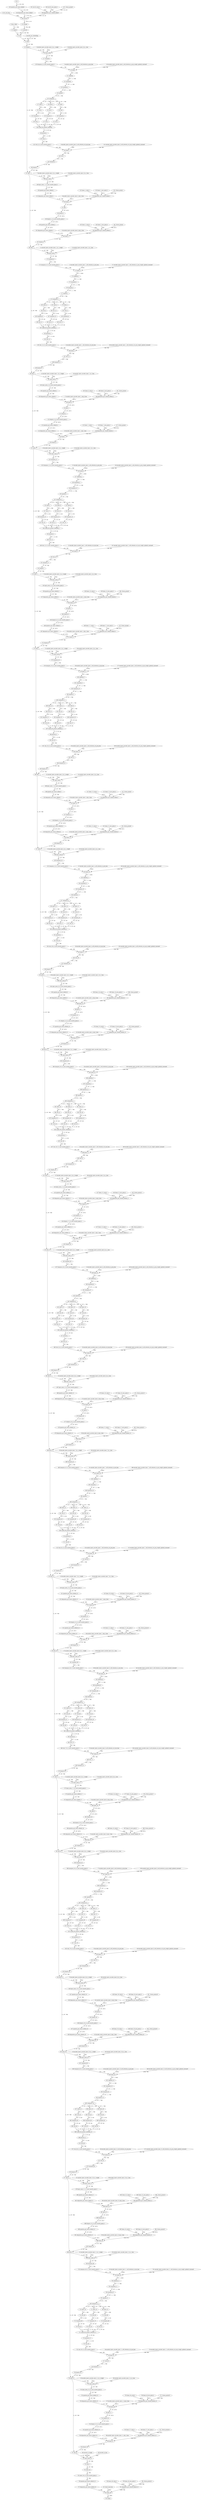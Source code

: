 strict digraph  {
"0 class_token" [id=0, type=get_attr];
"1 encoder_pos_embedding" [id=1, type=get_attr];
"2 conv_proj_bias" [id=2, type=get_attr];
"3 encoder_layers_encoder_layer_0_ln_1_weight" [id=3, type=get_attr];
"4 encoder_layers_encoder_layer_0_ln_1_bias" [id=4, type=get_attr];
"5 encoder_layers_encoder_layer_0_self_attention_in_proj_bias" [id=5, type=get_attr];
"6 encoder_layers_encoder_layer_0_self_attention_out_proj_bias" [id=6, type=get_attr];
"7 encoder_layers_encoder_layer_0_ln_2_weight" [id=7, type=get_attr];
"8 encoder_layers_encoder_layer_0_ln_2_bias" [id=8, type=get_attr];
"9 encoder_layers_encoder_layer_0_mlp_0_bias" [id=9, type=get_attr];
"10 encoder_layers_encoder_layer_0_mlp_3_bias" [id=10, type=get_attr];
"11 encoder_layers_encoder_layer_1_ln_1_weight" [id=11, type=get_attr];
"12 encoder_layers_encoder_layer_1_ln_1_bias" [id=12, type=get_attr];
"13 encoder_layers_encoder_layer_1_self_attention_in_proj_bias" [id=13, type=get_attr];
"14 encoder_layers_encoder_layer_1_self_attention_out_proj_bias" [id=14, type=get_attr];
"15 encoder_layers_encoder_layer_1_ln_2_weight" [id=15, type=get_attr];
"16 encoder_layers_encoder_layer_1_ln_2_bias" [id=16, type=get_attr];
"17 encoder_layers_encoder_layer_1_mlp_0_bias" [id=17, type=get_attr];
"18 encoder_layers_encoder_layer_1_mlp_3_bias" [id=18, type=get_attr];
"19 encoder_layers_encoder_layer_2_ln_1_weight" [id=19, type=get_attr];
"20 encoder_layers_encoder_layer_2_ln_1_bias" [id=20, type=get_attr];
"21 encoder_layers_encoder_layer_2_self_attention_in_proj_bias" [id=21, type=get_attr];
"22 encoder_layers_encoder_layer_2_self_attention_out_proj_bias" [id=22, type=get_attr];
"23 encoder_layers_encoder_layer_2_ln_2_weight" [id=23, type=get_attr];
"24 encoder_layers_encoder_layer_2_ln_2_bias" [id=24, type=get_attr];
"25 encoder_layers_encoder_layer_2_mlp_0_bias" [id=25, type=get_attr];
"26 encoder_layers_encoder_layer_2_mlp_3_bias" [id=26, type=get_attr];
"27 encoder_layers_encoder_layer_3_ln_1_weight" [id=27, type=get_attr];
"28 encoder_layers_encoder_layer_3_ln_1_bias" [id=28, type=get_attr];
"29 encoder_layers_encoder_layer_3_self_attention_in_proj_bias" [id=29, type=get_attr];
"30 encoder_layers_encoder_layer_3_self_attention_out_proj_bias" [id=30, type=get_attr];
"31 encoder_layers_encoder_layer_3_ln_2_weight" [id=31, type=get_attr];
"32 encoder_layers_encoder_layer_3_ln_2_bias" [id=32, type=get_attr];
"33 encoder_layers_encoder_layer_3_mlp_0_bias" [id=33, type=get_attr];
"34 encoder_layers_encoder_layer_3_mlp_3_bias" [id=34, type=get_attr];
"35 encoder_layers_encoder_layer_4_ln_1_weight" [id=35, type=get_attr];
"36 encoder_layers_encoder_layer_4_ln_1_bias" [id=36, type=get_attr];
"37 encoder_layers_encoder_layer_4_self_attention_in_proj_bias" [id=37, type=get_attr];
"38 encoder_layers_encoder_layer_4_self_attention_out_proj_bias" [id=38, type=get_attr];
"39 encoder_layers_encoder_layer_4_ln_2_weight" [id=39, type=get_attr];
"40 encoder_layers_encoder_layer_4_ln_2_bias" [id=40, type=get_attr];
"41 encoder_layers_encoder_layer_4_mlp_0_bias" [id=41, type=get_attr];
"42 encoder_layers_encoder_layer_4_mlp_3_bias" [id=42, type=get_attr];
"43 encoder_layers_encoder_layer_5_ln_1_weight" [id=43, type=get_attr];
"44 encoder_layers_encoder_layer_5_ln_1_bias" [id=44, type=get_attr];
"45 encoder_layers_encoder_layer_5_self_attention_in_proj_bias" [id=45, type=get_attr];
"46 encoder_layers_encoder_layer_5_self_attention_out_proj_bias" [id=46, type=get_attr];
"47 encoder_layers_encoder_layer_5_ln_2_weight" [id=47, type=get_attr];
"48 encoder_layers_encoder_layer_5_ln_2_bias" [id=48, type=get_attr];
"49 encoder_layers_encoder_layer_5_mlp_0_bias" [id=49, type=get_attr];
"50 encoder_layers_encoder_layer_5_mlp_3_bias" [id=50, type=get_attr];
"51 encoder_layers_encoder_layer_6_ln_1_weight" [id=51, type=get_attr];
"52 encoder_layers_encoder_layer_6_ln_1_bias" [id=52, type=get_attr];
"53 encoder_layers_encoder_layer_6_self_attention_in_proj_bias" [id=53, type=get_attr];
"54 encoder_layers_encoder_layer_6_self_attention_out_proj_bias" [id=54, type=get_attr];
"55 encoder_layers_encoder_layer_6_ln_2_weight" [id=55, type=get_attr];
"56 encoder_layers_encoder_layer_6_ln_2_bias" [id=56, type=get_attr];
"57 encoder_layers_encoder_layer_6_mlp_0_bias" [id=57, type=get_attr];
"58 encoder_layers_encoder_layer_6_mlp_3_bias" [id=58, type=get_attr];
"59 encoder_layers_encoder_layer_7_ln_1_weight" [id=59, type=get_attr];
"60 encoder_layers_encoder_layer_7_ln_1_bias" [id=60, type=get_attr];
"61 encoder_layers_encoder_layer_7_self_attention_in_proj_bias" [id=61, type=get_attr];
"62 encoder_layers_encoder_layer_7_self_attention_out_proj_bias" [id=62, type=get_attr];
"63 encoder_layers_encoder_layer_7_ln_2_weight" [id=63, type=get_attr];
"64 encoder_layers_encoder_layer_7_ln_2_bias" [id=64, type=get_attr];
"65 encoder_layers_encoder_layer_7_mlp_0_bias" [id=65, type=get_attr];
"66 encoder_layers_encoder_layer_7_mlp_3_bias" [id=66, type=get_attr];
"67 encoder_layers_encoder_layer_8_ln_1_weight" [id=67, type=get_attr];
"68 encoder_layers_encoder_layer_8_ln_1_bias" [id=68, type=get_attr];
"69 encoder_layers_encoder_layer_8_self_attention_in_proj_bias" [id=69, type=get_attr];
"70 encoder_layers_encoder_layer_8_self_attention_out_proj_bias" [id=70, type=get_attr];
"71 encoder_layers_encoder_layer_8_ln_2_weight" [id=71, type=get_attr];
"72 encoder_layers_encoder_layer_8_ln_2_bias" [id=72, type=get_attr];
"73 encoder_layers_encoder_layer_8_mlp_0_bias" [id=73, type=get_attr];
"74 encoder_layers_encoder_layer_8_mlp_3_bias" [id=74, type=get_attr];
"75 encoder_layers_encoder_layer_9_ln_1_weight" [id=75, type=get_attr];
"76 encoder_layers_encoder_layer_9_ln_1_bias" [id=76, type=get_attr];
"77 encoder_layers_encoder_layer_9_self_attention_in_proj_bias" [id=77, type=get_attr];
"78 encoder_layers_encoder_layer_9_self_attention_out_proj_bias" [id=78, type=get_attr];
"79 encoder_layers_encoder_layer_9_ln_2_weight" [id=79, type=get_attr];
"80 encoder_layers_encoder_layer_9_ln_2_bias" [id=80, type=get_attr];
"81 encoder_layers_encoder_layer_9_mlp_0_bias" [id=81, type=get_attr];
"82 encoder_layers_encoder_layer_9_mlp_3_bias" [id=82, type=get_attr];
"83 encoder_layers_encoder_layer_10_ln_1_weight" [id=83, type=get_attr];
"84 encoder_layers_encoder_layer_10_ln_1_bias" [id=84, type=get_attr];
"85 encoder_layers_encoder_layer_10_self_attention_in_proj_bias" [id=85, type=get_attr];
"86 encoder_layers_encoder_layer_10_self_attention_out_proj_bias" [id=86, type=get_attr];
"87 encoder_layers_encoder_layer_10_ln_2_weight" [id=87, type=get_attr];
"88 encoder_layers_encoder_layer_10_ln_2_bias" [id=88, type=get_attr];
"89 encoder_layers_encoder_layer_10_mlp_0_bias" [id=89, type=get_attr];
"90 encoder_layers_encoder_layer_10_mlp_3_bias" [id=90, type=get_attr];
"91 encoder_layers_encoder_layer_11_ln_1_weight" [id=91, type=get_attr];
"92 encoder_layers_encoder_layer_11_ln_1_bias" [id=92, type=get_attr];
"93 encoder_layers_encoder_layer_11_self_attention_in_proj_bias" [id=93, type=get_attr];
"94 encoder_layers_encoder_layer_11_self_attention_out_proj_bias" [id=94, type=get_attr];
"95 encoder_layers_encoder_layer_11_ln_2_weight" [id=95, type=get_attr];
"96 encoder_layers_encoder_layer_11_ln_2_bias" [id=96, type=get_attr];
"97 encoder_layers_encoder_layer_11_mlp_0_bias" [id=97, type=get_attr];
"98 encoder_layers_encoder_layer_11_mlp_3_bias" [id=98, type=get_attr];
"99 encoder_ln_weight" [id=99, type=get_attr];
"100 encoder_ln_bias" [id=100, type=get_attr];
"101 heads_head_bias" [id=101, type=get_attr];
"102 x" [id=102, type=input];
"103 quantize_per_tensor_default" [id=103, type=quantize_per_tensor];
"104 dequantize_per_tensor_default" [id=104, type=dequantize_per_tensor];
"105 conv2d_scale_0" [id=105, type=get_attr];
"106 conv2d_zero_point_0" [id=106, type=get_attr];
"107 _frozen_param0" [id=107, type=get_attr];
"108 dequantize_per_channel_default" [id=108, type=dequantize_per_channel];
"109 conv2d" [id=109, type=conv2d];
"110 reshape" [id=110, type=reshape];
"111 permute" [id=111, type=permute];
"112 expand" [id=112, type=expand];
"113 cat" [id=113, type=cat];
"114 add" [id=114, type=add];
"115 dropout" [id=115, type=dropout];
"116 layer_norm" [id=116, type=layer_norm];
"117 transpose" [id=117, type=transpose];
"118 encoder_layers_encoder_layer_0_self_attention_in_proj_weight_updated_constant0" [id=118, type=get_attr];
"119 transpose_0_0_nncf_smooth_quant_0" [id=119, type=call_module];
"120 linear" [id=120, type=linear];
"121 unflatten" [id=121, type=unflatten];
"122 unsqueeze" [id=122, type=unsqueeze];
"123 transpose_1" [id=123, type=transpose];
"124 squeeze" [id=124, type=squeeze];
"125 contiguous" [id=125, type=contiguous];
"126 select" [id=126, type=select];
"127 select_1" [id=127, type=select];
"128 select_2" [id=128, type=select];
"129 view" [id=129, type=view];
"130 transpose_2" [id=130, type=transpose];
"131 view_1" [id=131, type=view];
"132 transpose_3" [id=132, type=transpose];
"133 view_2" [id=133, type=view];
"134 transpose_4" [id=134, type=transpose];
"135 view_3" [id=135, type=view];
"136 view_4" [id=136, type=view];
"137 view_5" [id=137, type=view];
"138 scaled_dot_product_attention" [id=138, type=scaled_dot_product_attention];
"139 permute_1" [id=139, type=permute];
"140 view_6" [id=140, type=view];
"141 encoder_layers_encoder_layer_0_self_attention_out_proj_weight_updated_constant0" [id=141, type=get_attr];
"142 view_6_0_0_nncf_smooth_quant_0" [id=142, type=call_module];
"143 linear_1" [id=143, type=linear];
"144 view_7" [id=144, type=view];
"145 transpose_5" [id=145, type=transpose];
"146 dropout_1" [id=146, type=dropout];
"147 add_1" [id=147, type=add];
"148 layer_norm_1" [id=148, type=layer_norm];
"149 layer_norm_1_0_0_nncf_smooth_quant_0" [id=149, type=call_module];
"150 quantize_per_tensor_default_1" [id=150, type=quantize_per_tensor];
"151 dequantize_per_tensor_default_1" [id=151, type=dequantize_per_tensor];
"152 linear_2_scale_0" [id=152, type=get_attr];
"153 linear_2_zero_point_0" [id=153, type=get_attr];
"154 _frozen_param1" [id=154, type=get_attr];
"155 dequantize_per_channel_default_1" [id=155, type=dequantize_per_channel];
"156 linear_2" [id=156, type=linear];
"157 gelu" [id=157, type=gelu];
"158 dropout_2" [id=158, type=dropout];
"159 dropout_2_0_0_nncf_smooth_quant_0" [id=159, type=call_module];
"160 quantize_per_tensor_default_2" [id=160, type=quantize_per_tensor];
"161 dequantize_per_tensor_default_2" [id=161, type=dequantize_per_tensor];
"162 linear_3_scale_0" [id=162, type=get_attr];
"163 linear_3_zero_point_0" [id=163, type=get_attr];
"164 _frozen_param2" [id=164, type=get_attr];
"165 dequantize_per_channel_default_2" [id=165, type=dequantize_per_channel];
"166 linear_3" [id=166, type=linear];
"167 dropout_3" [id=167, type=dropout];
"168 add_2" [id=168, type=add];
"169 layer_norm_2" [id=169, type=layer_norm];
"170 transpose_6" [id=170, type=transpose];
"171 encoder_layers_encoder_layer_1_self_attention_in_proj_weight_updated_constant0" [id=171, type=get_attr];
"172 transpose_6_0_0_nncf_smooth_quant_0" [id=172, type=call_module];
"173 linear_4" [id=173, type=linear];
"174 unflatten_1" [id=174, type=unflatten];
"175 unsqueeze_1" [id=175, type=unsqueeze];
"176 transpose_7" [id=176, type=transpose];
"177 squeeze_1" [id=177, type=squeeze];
"178 contiguous_1" [id=178, type=contiguous];
"179 select_3" [id=179, type=select];
"180 select_4" [id=180, type=select];
"181 select_5" [id=181, type=select];
"182 view_8" [id=182, type=view];
"183 transpose_8" [id=183, type=transpose];
"184 view_9" [id=184, type=view];
"185 transpose_9" [id=185, type=transpose];
"186 view_10" [id=186, type=view];
"187 transpose_10" [id=187, type=transpose];
"188 view_11" [id=188, type=view];
"189 view_12" [id=189, type=view];
"190 view_13" [id=190, type=view];
"191 scaled_dot_product_attention_1" [id=191, type=scaled_dot_product_attention];
"192 permute_2" [id=192, type=permute];
"193 view_14" [id=193, type=view];
"194 encoder_layers_encoder_layer_1_self_attention_out_proj_weight_updated_constant0" [id=194, type=get_attr];
"195 view_14_0_0_nncf_smooth_quant_0" [id=195, type=call_module];
"196 linear_5" [id=196, type=linear];
"197 view_15" [id=197, type=view];
"198 transpose_11" [id=198, type=transpose];
"199 dropout_4" [id=199, type=dropout];
"200 add_3" [id=200, type=add];
"201 layer_norm_3" [id=201, type=layer_norm];
"202 layer_norm_3_0_0_nncf_smooth_quant_0" [id=202, type=call_module];
"203 quantize_per_tensor_default_3" [id=203, type=quantize_per_tensor];
"204 dequantize_per_tensor_default_3" [id=204, type=dequantize_per_tensor];
"205 linear_6_scale_0" [id=205, type=get_attr];
"206 linear_6_zero_point_0" [id=206, type=get_attr];
"207 _frozen_param3" [id=207, type=get_attr];
"208 dequantize_per_channel_default_3" [id=208, type=dequantize_per_channel];
"209 linear_6" [id=209, type=linear];
"210 gelu_1" [id=210, type=gelu];
"211 dropout_5" [id=211, type=dropout];
"212 dropout_5_0_0_nncf_smooth_quant_0" [id=212, type=call_module];
"213 quantize_per_tensor_default_4" [id=213, type=quantize_per_tensor];
"214 dequantize_per_tensor_default_4" [id=214, type=dequantize_per_tensor];
"215 linear_7_scale_0" [id=215, type=get_attr];
"216 linear_7_zero_point_0" [id=216, type=get_attr];
"217 _frozen_param4" [id=217, type=get_attr];
"218 dequantize_per_channel_default_4" [id=218, type=dequantize_per_channel];
"219 linear_7" [id=219, type=linear];
"220 dropout_6" [id=220, type=dropout];
"221 add_4" [id=221, type=add];
"222 layer_norm_4" [id=222, type=layer_norm];
"223 transpose_12" [id=223, type=transpose];
"224 encoder_layers_encoder_layer_2_self_attention_in_proj_weight_updated_constant0" [id=224, type=get_attr];
"225 transpose_12_0_0_nncf_smooth_quant_0" [id=225, type=call_module];
"226 linear_8" [id=226, type=linear];
"227 unflatten_2" [id=227, type=unflatten];
"228 unsqueeze_2" [id=228, type=unsqueeze];
"229 transpose_13" [id=229, type=transpose];
"230 squeeze_2" [id=230, type=squeeze];
"231 contiguous_2" [id=231, type=contiguous];
"232 select_6" [id=232, type=select];
"233 select_7" [id=233, type=select];
"234 select_8" [id=234, type=select];
"235 view_16" [id=235, type=view];
"236 transpose_14" [id=236, type=transpose];
"237 view_17" [id=237, type=view];
"238 transpose_15" [id=238, type=transpose];
"239 view_18" [id=239, type=view];
"240 transpose_16" [id=240, type=transpose];
"241 view_19" [id=241, type=view];
"242 view_20" [id=242, type=view];
"243 view_21" [id=243, type=view];
"244 scaled_dot_product_attention_2" [id=244, type=scaled_dot_product_attention];
"245 permute_3" [id=245, type=permute];
"246 view_22" [id=246, type=view];
"247 encoder_layers_encoder_layer_2_self_attention_out_proj_weight_updated_constant0" [id=247, type=get_attr];
"248 view_22_0_0_nncf_smooth_quant_0" [id=248, type=call_module];
"249 linear_9" [id=249, type=linear];
"250 view_23" [id=250, type=view];
"251 transpose_17" [id=251, type=transpose];
"252 dropout_7" [id=252, type=dropout];
"253 add_5" [id=253, type=add];
"254 layer_norm_5" [id=254, type=layer_norm];
"255 layer_norm_5_0_0_nncf_smooth_quant_0" [id=255, type=call_module];
"256 quantize_per_tensor_default_5" [id=256, type=quantize_per_tensor];
"257 dequantize_per_tensor_default_5" [id=257, type=dequantize_per_tensor];
"258 linear_10_scale_0" [id=258, type=get_attr];
"259 linear_10_zero_point_0" [id=259, type=get_attr];
"260 _frozen_param5" [id=260, type=get_attr];
"261 dequantize_per_channel_default_5" [id=261, type=dequantize_per_channel];
"262 linear_10" [id=262, type=linear];
"263 gelu_2" [id=263, type=gelu];
"264 dropout_8" [id=264, type=dropout];
"265 dropout_8_0_0_nncf_smooth_quant_0" [id=265, type=call_module];
"266 quantize_per_tensor_default_6" [id=266, type=quantize_per_tensor];
"267 dequantize_per_tensor_default_6" [id=267, type=dequantize_per_tensor];
"268 linear_11_scale_0" [id=268, type=get_attr];
"269 linear_11_zero_point_0" [id=269, type=get_attr];
"270 _frozen_param6" [id=270, type=get_attr];
"271 dequantize_per_channel_default_6" [id=271, type=dequantize_per_channel];
"272 linear_11" [id=272, type=linear];
"273 dropout_9" [id=273, type=dropout];
"274 add_6" [id=274, type=add];
"275 layer_norm_6" [id=275, type=layer_norm];
"276 transpose_18" [id=276, type=transpose];
"277 encoder_layers_encoder_layer_3_self_attention_in_proj_weight_updated_constant0" [id=277, type=get_attr];
"278 transpose_18_0_0_nncf_smooth_quant_0" [id=278, type=call_module];
"279 linear_12" [id=279, type=linear];
"280 unflatten_3" [id=280, type=unflatten];
"281 unsqueeze_3" [id=281, type=unsqueeze];
"282 transpose_19" [id=282, type=transpose];
"283 squeeze_3" [id=283, type=squeeze];
"284 contiguous_3" [id=284, type=contiguous];
"285 select_9" [id=285, type=select];
"286 select_10" [id=286, type=select];
"287 select_11" [id=287, type=select];
"288 view_24" [id=288, type=view];
"289 transpose_20" [id=289, type=transpose];
"290 view_25" [id=290, type=view];
"291 transpose_21" [id=291, type=transpose];
"292 view_26" [id=292, type=view];
"293 transpose_22" [id=293, type=transpose];
"294 view_27" [id=294, type=view];
"295 view_28" [id=295, type=view];
"296 view_29" [id=296, type=view];
"297 scaled_dot_product_attention_3" [id=297, type=scaled_dot_product_attention];
"298 permute_4" [id=298, type=permute];
"299 view_30" [id=299, type=view];
"300 encoder_layers_encoder_layer_3_self_attention_out_proj_weight_updated_constant0" [id=300, type=get_attr];
"301 view_30_0_0_nncf_smooth_quant_0" [id=301, type=call_module];
"302 linear_13" [id=302, type=linear];
"303 view_31" [id=303, type=view];
"304 transpose_23" [id=304, type=transpose];
"305 dropout_10" [id=305, type=dropout];
"306 add_7" [id=306, type=add];
"307 layer_norm_7" [id=307, type=layer_norm];
"308 layer_norm_7_0_0_nncf_smooth_quant_0" [id=308, type=call_module];
"309 quantize_per_tensor_default_7" [id=309, type=quantize_per_tensor];
"310 dequantize_per_tensor_default_7" [id=310, type=dequantize_per_tensor];
"311 linear_14_scale_0" [id=311, type=get_attr];
"312 linear_14_zero_point_0" [id=312, type=get_attr];
"313 _frozen_param7" [id=313, type=get_attr];
"314 dequantize_per_channel_default_7" [id=314, type=dequantize_per_channel];
"315 linear_14" [id=315, type=linear];
"316 gelu_3" [id=316, type=gelu];
"317 dropout_11" [id=317, type=dropout];
"318 dropout_11_0_0_nncf_smooth_quant_0" [id=318, type=call_module];
"319 quantize_per_tensor_default_8" [id=319, type=quantize_per_tensor];
"320 dequantize_per_tensor_default_8" [id=320, type=dequantize_per_tensor];
"321 linear_15_scale_0" [id=321, type=get_attr];
"322 linear_15_zero_point_0" [id=322, type=get_attr];
"323 _frozen_param8" [id=323, type=get_attr];
"324 dequantize_per_channel_default_8" [id=324, type=dequantize_per_channel];
"325 linear_15" [id=325, type=linear];
"326 dropout_12" [id=326, type=dropout];
"327 add_8" [id=327, type=add];
"328 layer_norm_8" [id=328, type=layer_norm];
"329 transpose_24" [id=329, type=transpose];
"330 encoder_layers_encoder_layer_4_self_attention_in_proj_weight_updated_constant0" [id=330, type=get_attr];
"331 transpose_24_0_0_nncf_smooth_quant_0" [id=331, type=call_module];
"332 linear_16" [id=332, type=linear];
"333 unflatten_4" [id=333, type=unflatten];
"334 unsqueeze_4" [id=334, type=unsqueeze];
"335 transpose_25" [id=335, type=transpose];
"336 squeeze_4" [id=336, type=squeeze];
"337 contiguous_4" [id=337, type=contiguous];
"338 select_12" [id=338, type=select];
"339 select_13" [id=339, type=select];
"340 select_14" [id=340, type=select];
"341 view_32" [id=341, type=view];
"342 transpose_26" [id=342, type=transpose];
"343 view_33" [id=343, type=view];
"344 transpose_27" [id=344, type=transpose];
"345 view_34" [id=345, type=view];
"346 transpose_28" [id=346, type=transpose];
"347 view_35" [id=347, type=view];
"348 view_36" [id=348, type=view];
"349 view_37" [id=349, type=view];
"350 scaled_dot_product_attention_4" [id=350, type=scaled_dot_product_attention];
"351 permute_5" [id=351, type=permute];
"352 view_38" [id=352, type=view];
"353 encoder_layers_encoder_layer_4_self_attention_out_proj_weight_updated_constant0" [id=353, type=get_attr];
"354 view_38_0_0_nncf_smooth_quant_0" [id=354, type=call_module];
"355 linear_17" [id=355, type=linear];
"356 view_39" [id=356, type=view];
"357 transpose_29" [id=357, type=transpose];
"358 dropout_13" [id=358, type=dropout];
"359 add_9" [id=359, type=add];
"360 layer_norm_9" [id=360, type=layer_norm];
"361 layer_norm_9_0_0_nncf_smooth_quant_0" [id=361, type=call_module];
"362 quantize_per_tensor_default_9" [id=362, type=quantize_per_tensor];
"363 dequantize_per_tensor_default_9" [id=363, type=dequantize_per_tensor];
"364 linear_18_scale_0" [id=364, type=get_attr];
"365 linear_18_zero_point_0" [id=365, type=get_attr];
"366 _frozen_param9" [id=366, type=get_attr];
"367 dequantize_per_channel_default_9" [id=367, type=dequantize_per_channel];
"368 linear_18" [id=368, type=linear];
"369 gelu_4" [id=369, type=gelu];
"370 dropout_14" [id=370, type=dropout];
"371 dropout_14_0_0_nncf_smooth_quant_0" [id=371, type=call_module];
"372 quantize_per_tensor_default_10" [id=372, type=quantize_per_tensor];
"373 dequantize_per_tensor_default_10" [id=373, type=dequantize_per_tensor];
"374 linear_19_scale_0" [id=374, type=get_attr];
"375 linear_19_zero_point_0" [id=375, type=get_attr];
"376 _frozen_param10" [id=376, type=get_attr];
"377 dequantize_per_channel_default_10" [id=377, type=dequantize_per_channel];
"378 linear_19" [id=378, type=linear];
"379 dropout_15" [id=379, type=dropout];
"380 add_10" [id=380, type=add];
"381 layer_norm_10" [id=381, type=layer_norm];
"382 transpose_30" [id=382, type=transpose];
"383 encoder_layers_encoder_layer_5_self_attention_in_proj_weight_updated_constant0" [id=383, type=get_attr];
"384 transpose_30_0_0_nncf_smooth_quant_0" [id=384, type=call_module];
"385 linear_20" [id=385, type=linear];
"386 unflatten_5" [id=386, type=unflatten];
"387 unsqueeze_5" [id=387, type=unsqueeze];
"388 transpose_31" [id=388, type=transpose];
"389 squeeze_5" [id=389, type=squeeze];
"390 contiguous_5" [id=390, type=contiguous];
"391 select_15" [id=391, type=select];
"392 select_16" [id=392, type=select];
"393 select_17" [id=393, type=select];
"394 view_40" [id=394, type=view];
"395 transpose_32" [id=395, type=transpose];
"396 view_41" [id=396, type=view];
"397 transpose_33" [id=397, type=transpose];
"398 view_42" [id=398, type=view];
"399 transpose_34" [id=399, type=transpose];
"400 view_43" [id=400, type=view];
"401 view_44" [id=401, type=view];
"402 view_45" [id=402, type=view];
"403 scaled_dot_product_attention_5" [id=403, type=scaled_dot_product_attention];
"404 permute_6" [id=404, type=permute];
"405 view_46" [id=405, type=view];
"406 encoder_layers_encoder_layer_5_self_attention_out_proj_weight_updated_constant0" [id=406, type=get_attr];
"407 view_46_0_0_nncf_smooth_quant_0" [id=407, type=call_module];
"408 linear_21" [id=408, type=linear];
"409 view_47" [id=409, type=view];
"410 transpose_35" [id=410, type=transpose];
"411 dropout_16" [id=411, type=dropout];
"412 add_11" [id=412, type=add];
"413 layer_norm_11" [id=413, type=layer_norm];
"414 layer_norm_11_0_0_nncf_smooth_quant_0" [id=414, type=call_module];
"415 quantize_per_tensor_default_11" [id=415, type=quantize_per_tensor];
"416 dequantize_per_tensor_default_11" [id=416, type=dequantize_per_tensor];
"417 linear_22_scale_0" [id=417, type=get_attr];
"418 linear_22_zero_point_0" [id=418, type=get_attr];
"419 _frozen_param11" [id=419, type=get_attr];
"420 dequantize_per_channel_default_11" [id=420, type=dequantize_per_channel];
"421 linear_22" [id=421, type=linear];
"422 gelu_5" [id=422, type=gelu];
"423 dropout_17" [id=423, type=dropout];
"424 dropout_17_0_0_nncf_smooth_quant_0" [id=424, type=call_module];
"425 quantize_per_tensor_default_12" [id=425, type=quantize_per_tensor];
"426 dequantize_per_tensor_default_12" [id=426, type=dequantize_per_tensor];
"427 linear_23_scale_0" [id=427, type=get_attr];
"428 linear_23_zero_point_0" [id=428, type=get_attr];
"429 _frozen_param12" [id=429, type=get_attr];
"430 dequantize_per_channel_default_12" [id=430, type=dequantize_per_channel];
"431 linear_23" [id=431, type=linear];
"432 dropout_18" [id=432, type=dropout];
"433 add_12" [id=433, type=add];
"434 layer_norm_12" [id=434, type=layer_norm];
"435 transpose_36" [id=435, type=transpose];
"436 encoder_layers_encoder_layer_6_self_attention_in_proj_weight_updated_constant0" [id=436, type=get_attr];
"437 transpose_36_0_0_nncf_smooth_quant_0" [id=437, type=call_module];
"438 linear_24" [id=438, type=linear];
"439 unflatten_6" [id=439, type=unflatten];
"440 unsqueeze_6" [id=440, type=unsqueeze];
"441 transpose_37" [id=441, type=transpose];
"442 squeeze_6" [id=442, type=squeeze];
"443 contiguous_6" [id=443, type=contiguous];
"444 select_18" [id=444, type=select];
"445 select_19" [id=445, type=select];
"446 select_20" [id=446, type=select];
"447 view_48" [id=447, type=view];
"448 transpose_38" [id=448, type=transpose];
"449 view_49" [id=449, type=view];
"450 transpose_39" [id=450, type=transpose];
"451 view_50" [id=451, type=view];
"452 transpose_40" [id=452, type=transpose];
"453 view_51" [id=453, type=view];
"454 view_52" [id=454, type=view];
"455 view_53" [id=455, type=view];
"456 scaled_dot_product_attention_6" [id=456, type=scaled_dot_product_attention];
"457 permute_7" [id=457, type=permute];
"458 view_54" [id=458, type=view];
"459 encoder_layers_encoder_layer_6_self_attention_out_proj_weight_updated_constant0" [id=459, type=get_attr];
"460 view_54_0_0_nncf_smooth_quant_0" [id=460, type=call_module];
"461 linear_25" [id=461, type=linear];
"462 view_55" [id=462, type=view];
"463 transpose_41" [id=463, type=transpose];
"464 dropout_19" [id=464, type=dropout];
"465 add_13" [id=465, type=add];
"466 layer_norm_13" [id=466, type=layer_norm];
"467 layer_norm_13_0_0_nncf_smooth_quant_0" [id=467, type=call_module];
"468 quantize_per_tensor_default_13" [id=468, type=quantize_per_tensor];
"469 dequantize_per_tensor_default_13" [id=469, type=dequantize_per_tensor];
"470 linear_26_scale_0" [id=470, type=get_attr];
"471 linear_26_zero_point_0" [id=471, type=get_attr];
"472 _frozen_param13" [id=472, type=get_attr];
"473 dequantize_per_channel_default_13" [id=473, type=dequantize_per_channel];
"474 linear_26" [id=474, type=linear];
"475 gelu_6" [id=475, type=gelu];
"476 dropout_20" [id=476, type=dropout];
"477 dropout_20_0_0_nncf_smooth_quant_0" [id=477, type=call_module];
"478 quantize_per_tensor_default_14" [id=478, type=quantize_per_tensor];
"479 dequantize_per_tensor_default_14" [id=479, type=dequantize_per_tensor];
"480 linear_27_scale_0" [id=480, type=get_attr];
"481 linear_27_zero_point_0" [id=481, type=get_attr];
"482 _frozen_param14" [id=482, type=get_attr];
"483 dequantize_per_channel_default_14" [id=483, type=dequantize_per_channel];
"484 linear_27" [id=484, type=linear];
"485 dropout_21" [id=485, type=dropout];
"486 add_14" [id=486, type=add];
"487 layer_norm_14" [id=487, type=layer_norm];
"488 transpose_42" [id=488, type=transpose];
"489 encoder_layers_encoder_layer_7_self_attention_in_proj_weight_updated_constant0" [id=489, type=get_attr];
"490 transpose_42_0_0_nncf_smooth_quant_0" [id=490, type=call_module];
"491 linear_28" [id=491, type=linear];
"492 unflatten_7" [id=492, type=unflatten];
"493 unsqueeze_7" [id=493, type=unsqueeze];
"494 transpose_43" [id=494, type=transpose];
"495 squeeze_7" [id=495, type=squeeze];
"496 contiguous_7" [id=496, type=contiguous];
"497 select_21" [id=497, type=select];
"498 select_22" [id=498, type=select];
"499 select_23" [id=499, type=select];
"500 view_56" [id=500, type=view];
"501 transpose_44" [id=501, type=transpose];
"502 view_57" [id=502, type=view];
"503 transpose_45" [id=503, type=transpose];
"504 view_58" [id=504, type=view];
"505 transpose_46" [id=505, type=transpose];
"506 view_59" [id=506, type=view];
"507 view_60" [id=507, type=view];
"508 view_61" [id=508, type=view];
"509 scaled_dot_product_attention_7" [id=509, type=scaled_dot_product_attention];
"510 permute_8" [id=510, type=permute];
"511 view_62" [id=511, type=view];
"512 encoder_layers_encoder_layer_7_self_attention_out_proj_weight_updated_constant0" [id=512, type=get_attr];
"513 view_62_0_0_nncf_smooth_quant_0" [id=513, type=call_module];
"514 linear_29" [id=514, type=linear];
"515 view_63" [id=515, type=view];
"516 transpose_47" [id=516, type=transpose];
"517 dropout_22" [id=517, type=dropout];
"518 add_15" [id=518, type=add];
"519 layer_norm_15" [id=519, type=layer_norm];
"520 layer_norm_15_0_0_nncf_smooth_quant_0" [id=520, type=call_module];
"521 quantize_per_tensor_default_15" [id=521, type=quantize_per_tensor];
"522 dequantize_per_tensor_default_15" [id=522, type=dequantize_per_tensor];
"523 linear_30_scale_0" [id=523, type=get_attr];
"524 linear_30_zero_point_0" [id=524, type=get_attr];
"525 _frozen_param15" [id=525, type=get_attr];
"526 dequantize_per_channel_default_15" [id=526, type=dequantize_per_channel];
"527 linear_30" [id=527, type=linear];
"528 gelu_7" [id=528, type=gelu];
"529 dropout_23" [id=529, type=dropout];
"530 dropout_23_0_0_nncf_smooth_quant_0" [id=530, type=call_module];
"531 quantize_per_tensor_default_16" [id=531, type=quantize_per_tensor];
"532 dequantize_per_tensor_default_16" [id=532, type=dequantize_per_tensor];
"533 linear_31_scale_0" [id=533, type=get_attr];
"534 linear_31_zero_point_0" [id=534, type=get_attr];
"535 _frozen_param16" [id=535, type=get_attr];
"536 dequantize_per_channel_default_16" [id=536, type=dequantize_per_channel];
"537 linear_31" [id=537, type=linear];
"538 dropout_24" [id=538, type=dropout];
"539 add_16" [id=539, type=add];
"540 layer_norm_16" [id=540, type=layer_norm];
"541 transpose_48" [id=541, type=transpose];
"542 encoder_layers_encoder_layer_8_self_attention_in_proj_weight_updated_constant0" [id=542, type=get_attr];
"543 transpose_48_0_0_nncf_smooth_quant_0" [id=543, type=call_module];
"544 linear_32" [id=544, type=linear];
"545 unflatten_8" [id=545, type=unflatten];
"546 unsqueeze_8" [id=546, type=unsqueeze];
"547 transpose_49" [id=547, type=transpose];
"548 squeeze_8" [id=548, type=squeeze];
"549 contiguous_8" [id=549, type=contiguous];
"550 select_24" [id=550, type=select];
"551 select_25" [id=551, type=select];
"552 select_26" [id=552, type=select];
"553 view_64" [id=553, type=view];
"554 transpose_50" [id=554, type=transpose];
"555 view_65" [id=555, type=view];
"556 transpose_51" [id=556, type=transpose];
"557 view_66" [id=557, type=view];
"558 transpose_52" [id=558, type=transpose];
"559 view_67" [id=559, type=view];
"560 view_68" [id=560, type=view];
"561 view_69" [id=561, type=view];
"562 scaled_dot_product_attention_8" [id=562, type=scaled_dot_product_attention];
"563 permute_9" [id=563, type=permute];
"564 view_70" [id=564, type=view];
"565 encoder_layers_encoder_layer_8_self_attention_out_proj_weight_updated_constant0" [id=565, type=get_attr];
"566 view_70_0_0_nncf_smooth_quant_0" [id=566, type=call_module];
"567 linear_33" [id=567, type=linear];
"568 view_71" [id=568, type=view];
"569 transpose_53" [id=569, type=transpose];
"570 dropout_25" [id=570, type=dropout];
"571 add_17" [id=571, type=add];
"572 layer_norm_17" [id=572, type=layer_norm];
"573 layer_norm_17_0_0_nncf_smooth_quant_0" [id=573, type=call_module];
"574 quantize_per_tensor_default_17" [id=574, type=quantize_per_tensor];
"575 dequantize_per_tensor_default_17" [id=575, type=dequantize_per_tensor];
"576 linear_34_scale_0" [id=576, type=get_attr];
"577 linear_34_zero_point_0" [id=577, type=get_attr];
"578 _frozen_param17" [id=578, type=get_attr];
"579 dequantize_per_channel_default_17" [id=579, type=dequantize_per_channel];
"580 linear_34" [id=580, type=linear];
"581 gelu_8" [id=581, type=gelu];
"582 dropout_26" [id=582, type=dropout];
"583 dropout_26_0_0_nncf_smooth_quant_0" [id=583, type=call_module];
"584 quantize_per_tensor_default_18" [id=584, type=quantize_per_tensor];
"585 dequantize_per_tensor_default_18" [id=585, type=dequantize_per_tensor];
"586 linear_35_scale_0" [id=586, type=get_attr];
"587 linear_35_zero_point_0" [id=587, type=get_attr];
"588 _frozen_param18" [id=588, type=get_attr];
"589 dequantize_per_channel_default_18" [id=589, type=dequantize_per_channel];
"590 linear_35" [id=590, type=linear];
"591 dropout_27" [id=591, type=dropout];
"592 add_18" [id=592, type=add];
"593 layer_norm_18" [id=593, type=layer_norm];
"594 transpose_54" [id=594, type=transpose];
"595 encoder_layers_encoder_layer_9_self_attention_in_proj_weight_updated_constant0" [id=595, type=get_attr];
"596 transpose_54_0_0_nncf_smooth_quant_0" [id=596, type=call_module];
"597 linear_36" [id=597, type=linear];
"598 unflatten_9" [id=598, type=unflatten];
"599 unsqueeze_9" [id=599, type=unsqueeze];
"600 transpose_55" [id=600, type=transpose];
"601 squeeze_9" [id=601, type=squeeze];
"602 contiguous_9" [id=602, type=contiguous];
"603 select_27" [id=603, type=select];
"604 select_28" [id=604, type=select];
"605 select_29" [id=605, type=select];
"606 view_72" [id=606, type=view];
"607 transpose_56" [id=607, type=transpose];
"608 view_73" [id=608, type=view];
"609 transpose_57" [id=609, type=transpose];
"610 view_74" [id=610, type=view];
"611 transpose_58" [id=611, type=transpose];
"612 view_75" [id=612, type=view];
"613 view_76" [id=613, type=view];
"614 view_77" [id=614, type=view];
"615 scaled_dot_product_attention_9" [id=615, type=scaled_dot_product_attention];
"616 permute_10" [id=616, type=permute];
"617 view_78" [id=617, type=view];
"618 encoder_layers_encoder_layer_9_self_attention_out_proj_weight_updated_constant0" [id=618, type=get_attr];
"619 view_78_0_0_nncf_smooth_quant_0" [id=619, type=call_module];
"620 linear_37" [id=620, type=linear];
"621 view_79" [id=621, type=view];
"622 transpose_59" [id=622, type=transpose];
"623 dropout_28" [id=623, type=dropout];
"624 add_19" [id=624, type=add];
"625 layer_norm_19" [id=625, type=layer_norm];
"626 layer_norm_19_0_0_nncf_smooth_quant_0" [id=626, type=call_module];
"627 quantize_per_tensor_default_19" [id=627, type=quantize_per_tensor];
"628 dequantize_per_tensor_default_19" [id=628, type=dequantize_per_tensor];
"629 linear_38_scale_0" [id=629, type=get_attr];
"630 linear_38_zero_point_0" [id=630, type=get_attr];
"631 _frozen_param19" [id=631, type=get_attr];
"632 dequantize_per_channel_default_19" [id=632, type=dequantize_per_channel];
"633 linear_38" [id=633, type=linear];
"634 gelu_9" [id=634, type=gelu];
"635 dropout_29" [id=635, type=dropout];
"636 dropout_29_0_0_nncf_smooth_quant_0" [id=636, type=call_module];
"637 quantize_per_tensor_default_20" [id=637, type=quantize_per_tensor];
"638 dequantize_per_tensor_default_20" [id=638, type=dequantize_per_tensor];
"639 linear_39_scale_0" [id=639, type=get_attr];
"640 linear_39_zero_point_0" [id=640, type=get_attr];
"641 _frozen_param20" [id=641, type=get_attr];
"642 dequantize_per_channel_default_20" [id=642, type=dequantize_per_channel];
"643 linear_39" [id=643, type=linear];
"644 dropout_30" [id=644, type=dropout];
"645 add_20" [id=645, type=add];
"646 layer_norm_20" [id=646, type=layer_norm];
"647 transpose_60" [id=647, type=transpose];
"648 encoder_layers_encoder_layer_10_self_attention_in_proj_weight_updated_constant0" [id=648, type=get_attr];
"649 transpose_60_0_0_nncf_smooth_quant_0" [id=649, type=call_module];
"650 linear_40" [id=650, type=linear];
"651 unflatten_10" [id=651, type=unflatten];
"652 unsqueeze_10" [id=652, type=unsqueeze];
"653 transpose_61" [id=653, type=transpose];
"654 squeeze_10" [id=654, type=squeeze];
"655 contiguous_10" [id=655, type=contiguous];
"656 select_30" [id=656, type=select];
"657 select_31" [id=657, type=select];
"658 select_32" [id=658, type=select];
"659 view_80" [id=659, type=view];
"660 transpose_62" [id=660, type=transpose];
"661 view_81" [id=661, type=view];
"662 transpose_63" [id=662, type=transpose];
"663 view_82" [id=663, type=view];
"664 transpose_64" [id=664, type=transpose];
"665 view_83" [id=665, type=view];
"666 view_84" [id=666, type=view];
"667 view_85" [id=667, type=view];
"668 scaled_dot_product_attention_10" [id=668, type=scaled_dot_product_attention];
"669 permute_11" [id=669, type=permute];
"670 view_86" [id=670, type=view];
"671 encoder_layers_encoder_layer_10_self_attention_out_proj_weight_updated_constant0" [id=671, type=get_attr];
"672 view_86_0_0_nncf_smooth_quant_0" [id=672, type=call_module];
"673 linear_41" [id=673, type=linear];
"674 view_87" [id=674, type=view];
"675 transpose_65" [id=675, type=transpose];
"676 dropout_31" [id=676, type=dropout];
"677 add_21" [id=677, type=add];
"678 layer_norm_21" [id=678, type=layer_norm];
"679 layer_norm_21_0_0_nncf_smooth_quant_0" [id=679, type=call_module];
"680 quantize_per_tensor_default_21" [id=680, type=quantize_per_tensor];
"681 dequantize_per_tensor_default_21" [id=681, type=dequantize_per_tensor];
"682 linear_42_scale_0" [id=682, type=get_attr];
"683 linear_42_zero_point_0" [id=683, type=get_attr];
"684 _frozen_param21" [id=684, type=get_attr];
"685 dequantize_per_channel_default_21" [id=685, type=dequantize_per_channel];
"686 linear_42" [id=686, type=linear];
"687 gelu_10" [id=687, type=gelu];
"688 dropout_32" [id=688, type=dropout];
"689 dropout_32_0_0_nncf_smooth_quant_0" [id=689, type=call_module];
"690 quantize_per_tensor_default_22" [id=690, type=quantize_per_tensor];
"691 dequantize_per_tensor_default_22" [id=691, type=dequantize_per_tensor];
"692 linear_43_scale_0" [id=692, type=get_attr];
"693 linear_43_zero_point_0" [id=693, type=get_attr];
"694 _frozen_param22" [id=694, type=get_attr];
"695 dequantize_per_channel_default_22" [id=695, type=dequantize_per_channel];
"696 linear_43" [id=696, type=linear];
"697 dropout_33" [id=697, type=dropout];
"698 add_22" [id=698, type=add];
"699 layer_norm_22" [id=699, type=layer_norm];
"700 transpose_66" [id=700, type=transpose];
"701 encoder_layers_encoder_layer_11_self_attention_in_proj_weight_updated_constant0" [id=701, type=get_attr];
"702 transpose_66_0_0_nncf_smooth_quant_0" [id=702, type=call_module];
"703 linear_44" [id=703, type=linear];
"704 unflatten_11" [id=704, type=unflatten];
"705 unsqueeze_11" [id=705, type=unsqueeze];
"706 transpose_67" [id=706, type=transpose];
"707 squeeze_11" [id=707, type=squeeze];
"708 contiguous_11" [id=708, type=contiguous];
"709 select_33" [id=709, type=select];
"710 select_34" [id=710, type=select];
"711 select_35" [id=711, type=select];
"712 view_88" [id=712, type=view];
"713 transpose_68" [id=713, type=transpose];
"714 view_89" [id=714, type=view];
"715 transpose_69" [id=715, type=transpose];
"716 view_90" [id=716, type=view];
"717 transpose_70" [id=717, type=transpose];
"718 view_91" [id=718, type=view];
"719 view_92" [id=719, type=view];
"720 view_93" [id=720, type=view];
"721 scaled_dot_product_attention_11" [id=721, type=scaled_dot_product_attention];
"722 permute_12" [id=722, type=permute];
"723 view_94" [id=723, type=view];
"724 encoder_layers_encoder_layer_11_self_attention_out_proj_weight_updated_constant0" [id=724, type=get_attr];
"725 view_94_0_0_nncf_smooth_quant_0" [id=725, type=call_module];
"726 linear_45" [id=726, type=linear];
"727 view_95" [id=727, type=view];
"728 transpose_71" [id=728, type=transpose];
"729 dropout_34" [id=729, type=dropout];
"730 add_23" [id=730, type=add];
"731 layer_norm_23" [id=731, type=layer_norm];
"732 layer_norm_23_0_0_nncf_smooth_quant_0" [id=732, type=call_module];
"733 quantize_per_tensor_default_23" [id=733, type=quantize_per_tensor];
"734 dequantize_per_tensor_default_23" [id=734, type=dequantize_per_tensor];
"735 linear_46_scale_0" [id=735, type=get_attr];
"736 linear_46_zero_point_0" [id=736, type=get_attr];
"737 _frozen_param23" [id=737, type=get_attr];
"738 dequantize_per_channel_default_23" [id=738, type=dequantize_per_channel];
"739 linear_46" [id=739, type=linear];
"740 gelu_11" [id=740, type=gelu];
"741 dropout_35" [id=741, type=dropout];
"742 dropout_35_0_0_nncf_smooth_quant_0" [id=742, type=call_module];
"743 quantize_per_tensor_default_24" [id=743, type=quantize_per_tensor];
"744 dequantize_per_tensor_default_24" [id=744, type=dequantize_per_tensor];
"745 linear_47_scale_0" [id=745, type=get_attr];
"746 linear_47_zero_point_0" [id=746, type=get_attr];
"747 _frozen_param24" [id=747, type=get_attr];
"748 dequantize_per_channel_default_24" [id=748, type=dequantize_per_channel];
"749 linear_47" [id=749, type=linear];
"750 dropout_36" [id=750, type=dropout];
"751 add_24" [id=751, type=add];
"752 layer_norm_24" [id=752, type=layer_norm];
"753 slice_1" [id=753, type=slice];
"754 select_36" [id=754, type=select];
"755 select_36_0_0_nncf_smooth_quant_0" [id=755, type=call_module];
"756 quantize_per_tensor_default_25" [id=756, type=quantize_per_tensor];
"757 dequantize_per_tensor_default_25" [id=757, type=dequantize_per_tensor];
"758 linear_48_scale_0" [id=758, type=get_attr];
"759 linear_48_zero_point_0" [id=759, type=get_attr];
"760 _frozen_param25" [id=760, type=get_attr];
"761 dequantize_per_channel_default_25" [id=761, type=dequantize_per_channel];
"762 linear_48" [id=762, type=linear];
"763 output" [id=763, type=output];
"0 class_token" -> "112 expand"  [label="(1, 1, 768)", style=solid];
"1 encoder_pos_embedding" -> "114 add"  [label="(1, 197, 768)", style=solid];
"2 conv_proj_bias" -> "109 conv2d"  [label="(768,)", style=solid];
"3 encoder_layers_encoder_layer_0_ln_1_weight" -> "116 layer_norm"  [label="(768,)", style=solid];
"4 encoder_layers_encoder_layer_0_ln_1_bias" -> "116 layer_norm"  [label="(768,)", style=solid];
"5 encoder_layers_encoder_layer_0_self_attention_in_proj_bias" -> "120 linear"  [label="(2304,)", style=solid];
"6 encoder_layers_encoder_layer_0_self_attention_out_proj_bias" -> "143 linear_1"  [label="(768,)", style=solid];
"7 encoder_layers_encoder_layer_0_ln_2_weight" -> "148 layer_norm_1"  [label="(768,)", style=solid];
"8 encoder_layers_encoder_layer_0_ln_2_bias" -> "148 layer_norm_1"  [label="(768,)", style=solid];
"9 encoder_layers_encoder_layer_0_mlp_0_bias" -> "156 linear_2"  [label="(3072,)", style=solid];
"10 encoder_layers_encoder_layer_0_mlp_3_bias" -> "166 linear_3"  [label="(768,)", style=solid];
"11 encoder_layers_encoder_layer_1_ln_1_weight" -> "169 layer_norm_2"  [label="(768,)", style=solid];
"12 encoder_layers_encoder_layer_1_ln_1_bias" -> "169 layer_norm_2"  [label="(768,)", style=solid];
"13 encoder_layers_encoder_layer_1_self_attention_in_proj_bias" -> "173 linear_4"  [label="(2304,)", style=solid];
"14 encoder_layers_encoder_layer_1_self_attention_out_proj_bias" -> "196 linear_5"  [label="(768,)", style=solid];
"15 encoder_layers_encoder_layer_1_ln_2_weight" -> "201 layer_norm_3"  [label="(768,)", style=solid];
"16 encoder_layers_encoder_layer_1_ln_2_bias" -> "201 layer_norm_3"  [label="(768,)", style=solid];
"17 encoder_layers_encoder_layer_1_mlp_0_bias" -> "209 linear_6"  [label="(3072,)", style=solid];
"18 encoder_layers_encoder_layer_1_mlp_3_bias" -> "219 linear_7"  [label="(768,)", style=solid];
"19 encoder_layers_encoder_layer_2_ln_1_weight" -> "222 layer_norm_4"  [label="(768,)", style=solid];
"20 encoder_layers_encoder_layer_2_ln_1_bias" -> "222 layer_norm_4"  [label="(768,)", style=solid];
"21 encoder_layers_encoder_layer_2_self_attention_in_proj_bias" -> "226 linear_8"  [label="(2304,)", style=solid];
"22 encoder_layers_encoder_layer_2_self_attention_out_proj_bias" -> "249 linear_9"  [label="(768,)", style=solid];
"23 encoder_layers_encoder_layer_2_ln_2_weight" -> "254 layer_norm_5"  [label="(768,)", style=solid];
"24 encoder_layers_encoder_layer_2_ln_2_bias" -> "254 layer_norm_5"  [label="(768,)", style=solid];
"25 encoder_layers_encoder_layer_2_mlp_0_bias" -> "262 linear_10"  [label="(3072,)", style=solid];
"26 encoder_layers_encoder_layer_2_mlp_3_bias" -> "272 linear_11"  [label="(768,)", style=solid];
"27 encoder_layers_encoder_layer_3_ln_1_weight" -> "275 layer_norm_6"  [label="(768,)", style=solid];
"28 encoder_layers_encoder_layer_3_ln_1_bias" -> "275 layer_norm_6"  [label="(768,)", style=solid];
"29 encoder_layers_encoder_layer_3_self_attention_in_proj_bias" -> "279 linear_12"  [label="(2304,)", style=solid];
"30 encoder_layers_encoder_layer_3_self_attention_out_proj_bias" -> "302 linear_13"  [label="(768,)", style=solid];
"31 encoder_layers_encoder_layer_3_ln_2_weight" -> "307 layer_norm_7"  [label="(768,)", style=solid];
"32 encoder_layers_encoder_layer_3_ln_2_bias" -> "307 layer_norm_7"  [label="(768,)", style=solid];
"33 encoder_layers_encoder_layer_3_mlp_0_bias" -> "315 linear_14"  [label="(3072,)", style=solid];
"34 encoder_layers_encoder_layer_3_mlp_3_bias" -> "325 linear_15"  [label="(768,)", style=solid];
"35 encoder_layers_encoder_layer_4_ln_1_weight" -> "328 layer_norm_8"  [label="(768,)", style=solid];
"36 encoder_layers_encoder_layer_4_ln_1_bias" -> "328 layer_norm_8"  [label="(768,)", style=solid];
"37 encoder_layers_encoder_layer_4_self_attention_in_proj_bias" -> "332 linear_16"  [label="(2304,)", style=solid];
"38 encoder_layers_encoder_layer_4_self_attention_out_proj_bias" -> "355 linear_17"  [label="(768,)", style=solid];
"39 encoder_layers_encoder_layer_4_ln_2_weight" -> "360 layer_norm_9"  [label="(768,)", style=solid];
"40 encoder_layers_encoder_layer_4_ln_2_bias" -> "360 layer_norm_9"  [label="(768,)", style=solid];
"41 encoder_layers_encoder_layer_4_mlp_0_bias" -> "368 linear_18"  [label="(3072,)", style=solid];
"42 encoder_layers_encoder_layer_4_mlp_3_bias" -> "378 linear_19"  [label="(768,)", style=solid];
"43 encoder_layers_encoder_layer_5_ln_1_weight" -> "381 layer_norm_10"  [label="(768,)", style=solid];
"44 encoder_layers_encoder_layer_5_ln_1_bias" -> "381 layer_norm_10"  [label="(768,)", style=solid];
"45 encoder_layers_encoder_layer_5_self_attention_in_proj_bias" -> "385 linear_20"  [label="(2304,)", style=solid];
"46 encoder_layers_encoder_layer_5_self_attention_out_proj_bias" -> "408 linear_21"  [label="(768,)", style=solid];
"47 encoder_layers_encoder_layer_5_ln_2_weight" -> "413 layer_norm_11"  [label="(768,)", style=solid];
"48 encoder_layers_encoder_layer_5_ln_2_bias" -> "413 layer_norm_11"  [label="(768,)", style=solid];
"49 encoder_layers_encoder_layer_5_mlp_0_bias" -> "421 linear_22"  [label="(3072,)", style=solid];
"50 encoder_layers_encoder_layer_5_mlp_3_bias" -> "431 linear_23"  [label="(768,)", style=solid];
"51 encoder_layers_encoder_layer_6_ln_1_weight" -> "434 layer_norm_12"  [label="(768,)", style=solid];
"52 encoder_layers_encoder_layer_6_ln_1_bias" -> "434 layer_norm_12"  [label="(768,)", style=solid];
"53 encoder_layers_encoder_layer_6_self_attention_in_proj_bias" -> "438 linear_24"  [label="(2304,)", style=solid];
"54 encoder_layers_encoder_layer_6_self_attention_out_proj_bias" -> "461 linear_25"  [label="(768,)", style=solid];
"55 encoder_layers_encoder_layer_6_ln_2_weight" -> "466 layer_norm_13"  [label="(768,)", style=solid];
"56 encoder_layers_encoder_layer_6_ln_2_bias" -> "466 layer_norm_13"  [label="(768,)", style=solid];
"57 encoder_layers_encoder_layer_6_mlp_0_bias" -> "474 linear_26"  [label="(3072,)", style=solid];
"58 encoder_layers_encoder_layer_6_mlp_3_bias" -> "484 linear_27"  [label="(768,)", style=solid];
"59 encoder_layers_encoder_layer_7_ln_1_weight" -> "487 layer_norm_14"  [label="(768,)", style=solid];
"60 encoder_layers_encoder_layer_7_ln_1_bias" -> "487 layer_norm_14"  [label="(768,)", style=solid];
"61 encoder_layers_encoder_layer_7_self_attention_in_proj_bias" -> "491 linear_28"  [label="(2304,)", style=solid];
"62 encoder_layers_encoder_layer_7_self_attention_out_proj_bias" -> "514 linear_29"  [label="(768,)", style=solid];
"63 encoder_layers_encoder_layer_7_ln_2_weight" -> "519 layer_norm_15"  [label="(768,)", style=solid];
"64 encoder_layers_encoder_layer_7_ln_2_bias" -> "519 layer_norm_15"  [label="(768,)", style=solid];
"65 encoder_layers_encoder_layer_7_mlp_0_bias" -> "527 linear_30"  [label="(3072,)", style=solid];
"66 encoder_layers_encoder_layer_7_mlp_3_bias" -> "537 linear_31"  [label="(768,)", style=solid];
"67 encoder_layers_encoder_layer_8_ln_1_weight" -> "540 layer_norm_16"  [label="(768,)", style=solid];
"68 encoder_layers_encoder_layer_8_ln_1_bias" -> "540 layer_norm_16"  [label="(768,)", style=solid];
"69 encoder_layers_encoder_layer_8_self_attention_in_proj_bias" -> "544 linear_32"  [label="(2304,)", style=solid];
"70 encoder_layers_encoder_layer_8_self_attention_out_proj_bias" -> "567 linear_33"  [label="(768,)", style=solid];
"71 encoder_layers_encoder_layer_8_ln_2_weight" -> "572 layer_norm_17"  [label="(768,)", style=solid];
"72 encoder_layers_encoder_layer_8_ln_2_bias" -> "572 layer_norm_17"  [label="(768,)", style=solid];
"73 encoder_layers_encoder_layer_8_mlp_0_bias" -> "580 linear_34"  [label="(3072,)", style=solid];
"74 encoder_layers_encoder_layer_8_mlp_3_bias" -> "590 linear_35"  [label="(768,)", style=solid];
"75 encoder_layers_encoder_layer_9_ln_1_weight" -> "593 layer_norm_18"  [label="(768,)", style=solid];
"76 encoder_layers_encoder_layer_9_ln_1_bias" -> "593 layer_norm_18"  [label="(768,)", style=solid];
"77 encoder_layers_encoder_layer_9_self_attention_in_proj_bias" -> "597 linear_36"  [label="(2304,)", style=solid];
"78 encoder_layers_encoder_layer_9_self_attention_out_proj_bias" -> "620 linear_37"  [label="(768,)", style=solid];
"79 encoder_layers_encoder_layer_9_ln_2_weight" -> "625 layer_norm_19"  [label="(768,)", style=solid];
"80 encoder_layers_encoder_layer_9_ln_2_bias" -> "625 layer_norm_19"  [label="(768,)", style=solid];
"81 encoder_layers_encoder_layer_9_mlp_0_bias" -> "633 linear_38"  [label="(3072,)", style=solid];
"82 encoder_layers_encoder_layer_9_mlp_3_bias" -> "643 linear_39"  [label="(768,)", style=solid];
"83 encoder_layers_encoder_layer_10_ln_1_weight" -> "646 layer_norm_20"  [label="(768,)", style=solid];
"84 encoder_layers_encoder_layer_10_ln_1_bias" -> "646 layer_norm_20"  [label="(768,)", style=solid];
"85 encoder_layers_encoder_layer_10_self_attention_in_proj_bias" -> "650 linear_40"  [label="(2304,)", style=solid];
"86 encoder_layers_encoder_layer_10_self_attention_out_proj_bias" -> "673 linear_41"  [label="(768,)", style=solid];
"87 encoder_layers_encoder_layer_10_ln_2_weight" -> "678 layer_norm_21"  [label="(768,)", style=solid];
"88 encoder_layers_encoder_layer_10_ln_2_bias" -> "678 layer_norm_21"  [label="(768,)", style=solid];
"89 encoder_layers_encoder_layer_10_mlp_0_bias" -> "686 linear_42"  [label="(3072,)", style=solid];
"90 encoder_layers_encoder_layer_10_mlp_3_bias" -> "696 linear_43"  [label="(768,)", style=solid];
"91 encoder_layers_encoder_layer_11_ln_1_weight" -> "699 layer_norm_22"  [label="(768,)", style=solid];
"92 encoder_layers_encoder_layer_11_ln_1_bias" -> "699 layer_norm_22"  [label="(768,)", style=solid];
"93 encoder_layers_encoder_layer_11_self_attention_in_proj_bias" -> "703 linear_44"  [label="(2304,)", style=solid];
"94 encoder_layers_encoder_layer_11_self_attention_out_proj_bias" -> "726 linear_45"  [label="(768,)", style=solid];
"95 encoder_layers_encoder_layer_11_ln_2_weight" -> "731 layer_norm_23"  [label="(768,)", style=solid];
"96 encoder_layers_encoder_layer_11_ln_2_bias" -> "731 layer_norm_23"  [label="(768,)", style=solid];
"97 encoder_layers_encoder_layer_11_mlp_0_bias" -> "739 linear_46"  [label="(3072,)", style=solid];
"98 encoder_layers_encoder_layer_11_mlp_3_bias" -> "749 linear_47"  [label="(768,)", style=solid];
"99 encoder_ln_weight" -> "752 layer_norm_24"  [label="(768,)", style=solid];
"100 encoder_ln_bias" -> "752 layer_norm_24"  [label="(768,)", style=solid];
"101 heads_head_bias" -> "762 linear_48"  [label="(1000,)", style=solid];
"102 x" -> "103 quantize_per_tensor_default"  [label="(1, 3, 224, 224)", style=solid];
"103 quantize_per_tensor_default" -> "104 dequantize_per_tensor_default"  [label="(1, 3, 224, 224)", style=solid];
"104 dequantize_per_tensor_default" -> "109 conv2d"  [label="(1, 3, 224, 224)", style=solid];
"105 conv2d_scale_0" -> "108 dequantize_per_channel_default"  [label="(768,)", style=solid];
"106 conv2d_zero_point_0" -> "108 dequantize_per_channel_default"  [label="(768,)", style=solid];
"107 _frozen_param0" -> "108 dequantize_per_channel_default"  [label="(768, 3, 16, 16)", style=solid];
"108 dequantize_per_channel_default" -> "109 conv2d"  [label="(768, 3, 16, 16)", style=solid];
"109 conv2d" -> "110 reshape"  [label="(1, 768, 14, 14)", style=solid];
"110 reshape" -> "111 permute"  [label="(1, 768, 196)", style=solid];
"111 permute" -> "113 cat"  [label="(1, 196, 768)", style=solid];
"112 expand" -> "113 cat"  [label="(1, 1, 768)", style=solid];
"113 cat" -> "114 add"  [label="(1, 197, 768)", style=solid];
"114 add" -> "115 dropout"  [label="(1, 197, 768)", style=solid];
"115 dropout" -> "116 layer_norm"  [label="(1, 197, 768)", style=solid];
"115 dropout" -> "147 add_1"  [label="(1, 197, 768)", style=solid];
"116 layer_norm" -> "117 transpose"  [label="(1, 197, 768)", style=solid];
"117 transpose" -> "119 transpose_0_0_nncf_smooth_quant_0"  [label="(197, 1, 768)", style=solid];
"118 encoder_layers_encoder_layer_0_self_attention_in_proj_weight_updated_constant0" -> "120 linear"  [label="(2304, 768)", style=solid];
"119 transpose_0_0_nncf_smooth_quant_0" -> "120 linear"  [label="(197, 1, 768)", style=solid];
"120 linear" -> "121 unflatten"  [label="(197, 1, 2304)", style=solid];
"121 unflatten" -> "122 unsqueeze"  [label="(197, 1, 3, 768)", style=solid];
"122 unsqueeze" -> "123 transpose_1"  [label="(1, 197, 1, 3, 768)", style=solid];
"123 transpose_1" -> "124 squeeze"  [label="(3, 197, 1, 1, 768)", style=solid];
"124 squeeze" -> "125 contiguous"  [label="(3, 197, 1, 768)", style=solid];
"125 contiguous" -> "126 select"  [label="(3, 197, 1, 768)", style=solid];
"125 contiguous" -> "127 select_1"  [label="(3, 197, 1, 768)", style=solid];
"125 contiguous" -> "128 select_2"  [label="(3, 197, 1, 768)", style=solid];
"126 select" -> "129 view"  [label="(197, 1, 768)", style=solid];
"127 select_1" -> "131 view_1"  [label="(197, 1, 768)", style=solid];
"128 select_2" -> "133 view_2"  [label="(197, 1, 768)", style=solid];
"129 view" -> "130 transpose_2"  [label="(197, 12, 64)", style=solid];
"130 transpose_2" -> "135 view_3"  [label="(12, 197, 64)", style=solid];
"131 view_1" -> "132 transpose_3"  [label="(197, 12, 64)", style=solid];
"132 transpose_3" -> "136 view_4"  [label="(12, 197, 64)", style=solid];
"133 view_2" -> "134 transpose_4"  [label="(197, 12, 64)", style=solid];
"134 transpose_4" -> "137 view_5"  [label="(12, 197, 64)", style=solid];
"135 view_3" -> "138 scaled_dot_product_attention"  [label="(1, 12, 197, 64)", style=solid];
"136 view_4" -> "138 scaled_dot_product_attention"  [label="(1, 12, 197, 64)", style=solid];
"137 view_5" -> "138 scaled_dot_product_attention"  [label="(1, 12, 197, 64)", style=solid];
"138 scaled_dot_product_attention" -> "139 permute_1"  [label="(1, 12, 197, 64)", style=solid];
"139 permute_1" -> "140 view_6"  [label="(197, 1, 12, 64)", style=solid];
"140 view_6" -> "142 view_6_0_0_nncf_smooth_quant_0"  [label="(197, 768)", style=solid];
"141 encoder_layers_encoder_layer_0_self_attention_out_proj_weight_updated_constant0" -> "143 linear_1"  [label="(768, 768)", style=solid];
"142 view_6_0_0_nncf_smooth_quant_0" -> "143 linear_1"  [label="(197, 768)", style=solid];
"143 linear_1" -> "144 view_7"  [label="(197, 768)", style=solid];
"144 view_7" -> "145 transpose_5"  [label="(197, 1, 768)", style=solid];
"145 transpose_5" -> "146 dropout_1"  [label="(1, 197, 768)", style=solid];
"146 dropout_1" -> "147 add_1"  [label="(1, 197, 768)", style=solid];
"147 add_1" -> "148 layer_norm_1"  [label="(1, 197, 768)", style=solid];
"147 add_1" -> "168 add_2"  [label="(1, 197, 768)", style=solid];
"148 layer_norm_1" -> "149 layer_norm_1_0_0_nncf_smooth_quant_0"  [label="(1, 197, 768)", style=solid];
"149 layer_norm_1_0_0_nncf_smooth_quant_0" -> "150 quantize_per_tensor_default_1"  [label="(1, 197, 768)", style=solid];
"150 quantize_per_tensor_default_1" -> "151 dequantize_per_tensor_default_1"  [label="(1, 197, 768)", style=solid];
"151 dequantize_per_tensor_default_1" -> "156 linear_2"  [label="(1, 197, 768)", style=solid];
"152 linear_2_scale_0" -> "155 dequantize_per_channel_default_1"  [label="(3072,)", style=solid];
"153 linear_2_zero_point_0" -> "155 dequantize_per_channel_default_1"  [label="(3072,)", style=solid];
"154 _frozen_param1" -> "155 dequantize_per_channel_default_1"  [label="(3072, 768)", style=solid];
"155 dequantize_per_channel_default_1" -> "156 linear_2"  [label="(3072, 768)", style=solid];
"156 linear_2" -> "157 gelu"  [label="(1, 197, 3072)", style=solid];
"157 gelu" -> "158 dropout_2"  [label="(1, 197, 3072)", style=solid];
"158 dropout_2" -> "159 dropout_2_0_0_nncf_smooth_quant_0"  [label="(1, 197, 3072)", style=solid];
"159 dropout_2_0_0_nncf_smooth_quant_0" -> "160 quantize_per_tensor_default_2"  [label="(1, 197, 3072)", style=solid];
"160 quantize_per_tensor_default_2" -> "161 dequantize_per_tensor_default_2"  [label="(1, 197, 3072)", style=solid];
"161 dequantize_per_tensor_default_2" -> "166 linear_3"  [label="(1, 197, 3072)", style=solid];
"162 linear_3_scale_0" -> "165 dequantize_per_channel_default_2"  [label="(768,)", style=solid];
"163 linear_3_zero_point_0" -> "165 dequantize_per_channel_default_2"  [label="(768,)", style=solid];
"164 _frozen_param2" -> "165 dequantize_per_channel_default_2"  [label="(768, 3072)", style=solid];
"165 dequantize_per_channel_default_2" -> "166 linear_3"  [label="(768, 3072)", style=solid];
"166 linear_3" -> "167 dropout_3"  [label="(1, 197, 768)", style=solid];
"167 dropout_3" -> "168 add_2"  [label="(1, 197, 768)", style=solid];
"168 add_2" -> "169 layer_norm_2"  [label="(1, 197, 768)", style=solid];
"168 add_2" -> "200 add_3"  [label="(1, 197, 768)", style=solid];
"169 layer_norm_2" -> "170 transpose_6"  [label="(1, 197, 768)", style=solid];
"170 transpose_6" -> "172 transpose_6_0_0_nncf_smooth_quant_0"  [label="(197, 1, 768)", style=solid];
"171 encoder_layers_encoder_layer_1_self_attention_in_proj_weight_updated_constant0" -> "173 linear_4"  [label="(2304, 768)", style=solid];
"172 transpose_6_0_0_nncf_smooth_quant_0" -> "173 linear_4"  [label="(197, 1, 768)", style=solid];
"173 linear_4" -> "174 unflatten_1"  [label="(197, 1, 2304)", style=solid];
"174 unflatten_1" -> "175 unsqueeze_1"  [label="(197, 1, 3, 768)", style=solid];
"175 unsqueeze_1" -> "176 transpose_7"  [label="(1, 197, 1, 3, 768)", style=solid];
"176 transpose_7" -> "177 squeeze_1"  [label="(3, 197, 1, 1, 768)", style=solid];
"177 squeeze_1" -> "178 contiguous_1"  [label="(3, 197, 1, 768)", style=solid];
"178 contiguous_1" -> "179 select_3"  [label="(3, 197, 1, 768)", style=solid];
"178 contiguous_1" -> "180 select_4"  [label="(3, 197, 1, 768)", style=solid];
"178 contiguous_1" -> "181 select_5"  [label="(3, 197, 1, 768)", style=solid];
"179 select_3" -> "182 view_8"  [label="(197, 1, 768)", style=solid];
"180 select_4" -> "184 view_9"  [label="(197, 1, 768)", style=solid];
"181 select_5" -> "186 view_10"  [label="(197, 1, 768)", style=solid];
"182 view_8" -> "183 transpose_8"  [label="(197, 12, 64)", style=solid];
"183 transpose_8" -> "188 view_11"  [label="(12, 197, 64)", style=solid];
"184 view_9" -> "185 transpose_9"  [label="(197, 12, 64)", style=solid];
"185 transpose_9" -> "189 view_12"  [label="(12, 197, 64)", style=solid];
"186 view_10" -> "187 transpose_10"  [label="(197, 12, 64)", style=solid];
"187 transpose_10" -> "190 view_13"  [label="(12, 197, 64)", style=solid];
"188 view_11" -> "191 scaled_dot_product_attention_1"  [label="(1, 12, 197, 64)", style=solid];
"189 view_12" -> "191 scaled_dot_product_attention_1"  [label="(1, 12, 197, 64)", style=solid];
"190 view_13" -> "191 scaled_dot_product_attention_1"  [label="(1, 12, 197, 64)", style=solid];
"191 scaled_dot_product_attention_1" -> "192 permute_2"  [label="(1, 12, 197, 64)", style=solid];
"192 permute_2" -> "193 view_14"  [label="(197, 1, 12, 64)", style=solid];
"193 view_14" -> "195 view_14_0_0_nncf_smooth_quant_0"  [label="(197, 768)", style=solid];
"194 encoder_layers_encoder_layer_1_self_attention_out_proj_weight_updated_constant0" -> "196 linear_5"  [label="(768, 768)", style=solid];
"195 view_14_0_0_nncf_smooth_quant_0" -> "196 linear_5"  [label="(197, 768)", style=solid];
"196 linear_5" -> "197 view_15"  [label="(197, 768)", style=solid];
"197 view_15" -> "198 transpose_11"  [label="(197, 1, 768)", style=solid];
"198 transpose_11" -> "199 dropout_4"  [label="(1, 197, 768)", style=solid];
"199 dropout_4" -> "200 add_3"  [label="(1, 197, 768)", style=solid];
"200 add_3" -> "201 layer_norm_3"  [label="(1, 197, 768)", style=solid];
"200 add_3" -> "221 add_4"  [label="(1, 197, 768)", style=solid];
"201 layer_norm_3" -> "202 layer_norm_3_0_0_nncf_smooth_quant_0"  [label="(1, 197, 768)", style=solid];
"202 layer_norm_3_0_0_nncf_smooth_quant_0" -> "203 quantize_per_tensor_default_3"  [label="(1, 197, 768)", style=solid];
"203 quantize_per_tensor_default_3" -> "204 dequantize_per_tensor_default_3"  [label="(1, 197, 768)", style=solid];
"204 dequantize_per_tensor_default_3" -> "209 linear_6"  [label="(1, 197, 768)", style=solid];
"205 linear_6_scale_0" -> "208 dequantize_per_channel_default_3"  [label="(3072,)", style=solid];
"206 linear_6_zero_point_0" -> "208 dequantize_per_channel_default_3"  [label="(3072,)", style=solid];
"207 _frozen_param3" -> "208 dequantize_per_channel_default_3"  [label="(3072, 768)", style=solid];
"208 dequantize_per_channel_default_3" -> "209 linear_6"  [label="(3072, 768)", style=solid];
"209 linear_6" -> "210 gelu_1"  [label="(1, 197, 3072)", style=solid];
"210 gelu_1" -> "211 dropout_5"  [label="(1, 197, 3072)", style=solid];
"211 dropout_5" -> "212 dropout_5_0_0_nncf_smooth_quant_0"  [label="(1, 197, 3072)", style=solid];
"212 dropout_5_0_0_nncf_smooth_quant_0" -> "213 quantize_per_tensor_default_4"  [label="(1, 197, 3072)", style=solid];
"213 quantize_per_tensor_default_4" -> "214 dequantize_per_tensor_default_4"  [label="(1, 197, 3072)", style=solid];
"214 dequantize_per_tensor_default_4" -> "219 linear_7"  [label="(1, 197, 3072)", style=solid];
"215 linear_7_scale_0" -> "218 dequantize_per_channel_default_4"  [label="(768,)", style=solid];
"216 linear_7_zero_point_0" -> "218 dequantize_per_channel_default_4"  [label="(768,)", style=solid];
"217 _frozen_param4" -> "218 dequantize_per_channel_default_4"  [label="(768, 3072)", style=solid];
"218 dequantize_per_channel_default_4" -> "219 linear_7"  [label="(768, 3072)", style=solid];
"219 linear_7" -> "220 dropout_6"  [label="(1, 197, 768)", style=solid];
"220 dropout_6" -> "221 add_4"  [label="(1, 197, 768)", style=solid];
"221 add_4" -> "222 layer_norm_4"  [label="(1, 197, 768)", style=solid];
"221 add_4" -> "253 add_5"  [label="(1, 197, 768)", style=solid];
"222 layer_norm_4" -> "223 transpose_12"  [label="(1, 197, 768)", style=solid];
"223 transpose_12" -> "225 transpose_12_0_0_nncf_smooth_quant_0"  [label="(197, 1, 768)", style=solid];
"224 encoder_layers_encoder_layer_2_self_attention_in_proj_weight_updated_constant0" -> "226 linear_8"  [label="(2304, 768)", style=solid];
"225 transpose_12_0_0_nncf_smooth_quant_0" -> "226 linear_8"  [label="(197, 1, 768)", style=solid];
"226 linear_8" -> "227 unflatten_2"  [label="(197, 1, 2304)", style=solid];
"227 unflatten_2" -> "228 unsqueeze_2"  [label="(197, 1, 3, 768)", style=solid];
"228 unsqueeze_2" -> "229 transpose_13"  [label="(1, 197, 1, 3, 768)", style=solid];
"229 transpose_13" -> "230 squeeze_2"  [label="(3, 197, 1, 1, 768)", style=solid];
"230 squeeze_2" -> "231 contiguous_2"  [label="(3, 197, 1, 768)", style=solid];
"231 contiguous_2" -> "232 select_6"  [label="(3, 197, 1, 768)", style=solid];
"231 contiguous_2" -> "233 select_7"  [label="(3, 197, 1, 768)", style=solid];
"231 contiguous_2" -> "234 select_8"  [label="(3, 197, 1, 768)", style=solid];
"232 select_6" -> "235 view_16"  [label="(197, 1, 768)", style=solid];
"233 select_7" -> "237 view_17"  [label="(197, 1, 768)", style=solid];
"234 select_8" -> "239 view_18"  [label="(197, 1, 768)", style=solid];
"235 view_16" -> "236 transpose_14"  [label="(197, 12, 64)", style=solid];
"236 transpose_14" -> "241 view_19"  [label="(12, 197, 64)", style=solid];
"237 view_17" -> "238 transpose_15"  [label="(197, 12, 64)", style=solid];
"238 transpose_15" -> "242 view_20"  [label="(12, 197, 64)", style=solid];
"239 view_18" -> "240 transpose_16"  [label="(197, 12, 64)", style=solid];
"240 transpose_16" -> "243 view_21"  [label="(12, 197, 64)", style=solid];
"241 view_19" -> "244 scaled_dot_product_attention_2"  [label="(1, 12, 197, 64)", style=solid];
"242 view_20" -> "244 scaled_dot_product_attention_2"  [label="(1, 12, 197, 64)", style=solid];
"243 view_21" -> "244 scaled_dot_product_attention_2"  [label="(1, 12, 197, 64)", style=solid];
"244 scaled_dot_product_attention_2" -> "245 permute_3"  [label="(1, 12, 197, 64)", style=solid];
"245 permute_3" -> "246 view_22"  [label="(197, 1, 12, 64)", style=solid];
"246 view_22" -> "248 view_22_0_0_nncf_smooth_quant_0"  [label="(197, 768)", style=solid];
"247 encoder_layers_encoder_layer_2_self_attention_out_proj_weight_updated_constant0" -> "249 linear_9"  [label="(768, 768)", style=solid];
"248 view_22_0_0_nncf_smooth_quant_0" -> "249 linear_9"  [label="(197, 768)", style=solid];
"249 linear_9" -> "250 view_23"  [label="(197, 768)", style=solid];
"250 view_23" -> "251 transpose_17"  [label="(197, 1, 768)", style=solid];
"251 transpose_17" -> "252 dropout_7"  [label="(1, 197, 768)", style=solid];
"252 dropout_7" -> "253 add_5"  [label="(1, 197, 768)", style=solid];
"253 add_5" -> "254 layer_norm_5"  [label="(1, 197, 768)", style=solid];
"253 add_5" -> "274 add_6"  [label="(1, 197, 768)", style=solid];
"254 layer_norm_5" -> "255 layer_norm_5_0_0_nncf_smooth_quant_0"  [label="(1, 197, 768)", style=solid];
"255 layer_norm_5_0_0_nncf_smooth_quant_0" -> "256 quantize_per_tensor_default_5"  [label="(1, 197, 768)", style=solid];
"256 quantize_per_tensor_default_5" -> "257 dequantize_per_tensor_default_5"  [label="(1, 197, 768)", style=solid];
"257 dequantize_per_tensor_default_5" -> "262 linear_10"  [label="(1, 197, 768)", style=solid];
"258 linear_10_scale_0" -> "261 dequantize_per_channel_default_5"  [label="(3072,)", style=solid];
"259 linear_10_zero_point_0" -> "261 dequantize_per_channel_default_5"  [label="(3072,)", style=solid];
"260 _frozen_param5" -> "261 dequantize_per_channel_default_5"  [label="(3072, 768)", style=solid];
"261 dequantize_per_channel_default_5" -> "262 linear_10"  [label="(3072, 768)", style=solid];
"262 linear_10" -> "263 gelu_2"  [label="(1, 197, 3072)", style=solid];
"263 gelu_2" -> "264 dropout_8"  [label="(1, 197, 3072)", style=solid];
"264 dropout_8" -> "265 dropout_8_0_0_nncf_smooth_quant_0"  [label="(1, 197, 3072)", style=solid];
"265 dropout_8_0_0_nncf_smooth_quant_0" -> "266 quantize_per_tensor_default_6"  [label="(1, 197, 3072)", style=solid];
"266 quantize_per_tensor_default_6" -> "267 dequantize_per_tensor_default_6"  [label="(1, 197, 3072)", style=solid];
"267 dequantize_per_tensor_default_6" -> "272 linear_11"  [label="(1, 197, 3072)", style=solid];
"268 linear_11_scale_0" -> "271 dequantize_per_channel_default_6"  [label="(768,)", style=solid];
"269 linear_11_zero_point_0" -> "271 dequantize_per_channel_default_6"  [label="(768,)", style=solid];
"270 _frozen_param6" -> "271 dequantize_per_channel_default_6"  [label="(768, 3072)", style=solid];
"271 dequantize_per_channel_default_6" -> "272 linear_11"  [label="(768, 3072)", style=solid];
"272 linear_11" -> "273 dropout_9"  [label="(1, 197, 768)", style=solid];
"273 dropout_9" -> "274 add_6"  [label="(1, 197, 768)", style=solid];
"274 add_6" -> "275 layer_norm_6"  [label="(1, 197, 768)", style=solid];
"274 add_6" -> "306 add_7"  [label="(1, 197, 768)", style=solid];
"275 layer_norm_6" -> "276 transpose_18"  [label="(1, 197, 768)", style=solid];
"276 transpose_18" -> "278 transpose_18_0_0_nncf_smooth_quant_0"  [label="(197, 1, 768)", style=solid];
"277 encoder_layers_encoder_layer_3_self_attention_in_proj_weight_updated_constant0" -> "279 linear_12"  [label="(2304, 768)", style=solid];
"278 transpose_18_0_0_nncf_smooth_quant_0" -> "279 linear_12"  [label="(197, 1, 768)", style=solid];
"279 linear_12" -> "280 unflatten_3"  [label="(197, 1, 2304)", style=solid];
"280 unflatten_3" -> "281 unsqueeze_3"  [label="(197, 1, 3, 768)", style=solid];
"281 unsqueeze_3" -> "282 transpose_19"  [label="(1, 197, 1, 3, 768)", style=solid];
"282 transpose_19" -> "283 squeeze_3"  [label="(3, 197, 1, 1, 768)", style=solid];
"283 squeeze_3" -> "284 contiguous_3"  [label="(3, 197, 1, 768)", style=solid];
"284 contiguous_3" -> "285 select_9"  [label="(3, 197, 1, 768)", style=solid];
"284 contiguous_3" -> "286 select_10"  [label="(3, 197, 1, 768)", style=solid];
"284 contiguous_3" -> "287 select_11"  [label="(3, 197, 1, 768)", style=solid];
"285 select_9" -> "288 view_24"  [label="(197, 1, 768)", style=solid];
"286 select_10" -> "290 view_25"  [label="(197, 1, 768)", style=solid];
"287 select_11" -> "292 view_26"  [label="(197, 1, 768)", style=solid];
"288 view_24" -> "289 transpose_20"  [label="(197, 12, 64)", style=solid];
"289 transpose_20" -> "294 view_27"  [label="(12, 197, 64)", style=solid];
"290 view_25" -> "291 transpose_21"  [label="(197, 12, 64)", style=solid];
"291 transpose_21" -> "295 view_28"  [label="(12, 197, 64)", style=solid];
"292 view_26" -> "293 transpose_22"  [label="(197, 12, 64)", style=solid];
"293 transpose_22" -> "296 view_29"  [label="(12, 197, 64)", style=solid];
"294 view_27" -> "297 scaled_dot_product_attention_3"  [label="(1, 12, 197, 64)", style=solid];
"295 view_28" -> "297 scaled_dot_product_attention_3"  [label="(1, 12, 197, 64)", style=solid];
"296 view_29" -> "297 scaled_dot_product_attention_3"  [label="(1, 12, 197, 64)", style=solid];
"297 scaled_dot_product_attention_3" -> "298 permute_4"  [label="(1, 12, 197, 64)", style=solid];
"298 permute_4" -> "299 view_30"  [label="(197, 1, 12, 64)", style=solid];
"299 view_30" -> "301 view_30_0_0_nncf_smooth_quant_0"  [label="(197, 768)", style=solid];
"300 encoder_layers_encoder_layer_3_self_attention_out_proj_weight_updated_constant0" -> "302 linear_13"  [label="(768, 768)", style=solid];
"301 view_30_0_0_nncf_smooth_quant_0" -> "302 linear_13"  [label="(197, 768)", style=solid];
"302 linear_13" -> "303 view_31"  [label="(197, 768)", style=solid];
"303 view_31" -> "304 transpose_23"  [label="(197, 1, 768)", style=solid];
"304 transpose_23" -> "305 dropout_10"  [label="(1, 197, 768)", style=solid];
"305 dropout_10" -> "306 add_7"  [label="(1, 197, 768)", style=solid];
"306 add_7" -> "307 layer_norm_7"  [label="(1, 197, 768)", style=solid];
"306 add_7" -> "327 add_8"  [label="(1, 197, 768)", style=solid];
"307 layer_norm_7" -> "308 layer_norm_7_0_0_nncf_smooth_quant_0"  [label="(1, 197, 768)", style=solid];
"308 layer_norm_7_0_0_nncf_smooth_quant_0" -> "309 quantize_per_tensor_default_7"  [label="(1, 197, 768)", style=solid];
"309 quantize_per_tensor_default_7" -> "310 dequantize_per_tensor_default_7"  [label="(1, 197, 768)", style=solid];
"310 dequantize_per_tensor_default_7" -> "315 linear_14"  [label="(1, 197, 768)", style=solid];
"311 linear_14_scale_0" -> "314 dequantize_per_channel_default_7"  [label="(3072,)", style=solid];
"312 linear_14_zero_point_0" -> "314 dequantize_per_channel_default_7"  [label="(3072,)", style=solid];
"313 _frozen_param7" -> "314 dequantize_per_channel_default_7"  [label="(3072, 768)", style=solid];
"314 dequantize_per_channel_default_7" -> "315 linear_14"  [label="(3072, 768)", style=solid];
"315 linear_14" -> "316 gelu_3"  [label="(1, 197, 3072)", style=solid];
"316 gelu_3" -> "317 dropout_11"  [label="(1, 197, 3072)", style=solid];
"317 dropout_11" -> "318 dropout_11_0_0_nncf_smooth_quant_0"  [label="(1, 197, 3072)", style=solid];
"318 dropout_11_0_0_nncf_smooth_quant_0" -> "319 quantize_per_tensor_default_8"  [label="(1, 197, 3072)", style=solid];
"319 quantize_per_tensor_default_8" -> "320 dequantize_per_tensor_default_8"  [label="(1, 197, 3072)", style=solid];
"320 dequantize_per_tensor_default_8" -> "325 linear_15"  [label="(1, 197, 3072)", style=solid];
"321 linear_15_scale_0" -> "324 dequantize_per_channel_default_8"  [label="(768,)", style=solid];
"322 linear_15_zero_point_0" -> "324 dequantize_per_channel_default_8"  [label="(768,)", style=solid];
"323 _frozen_param8" -> "324 dequantize_per_channel_default_8"  [label="(768, 3072)", style=solid];
"324 dequantize_per_channel_default_8" -> "325 linear_15"  [label="(768, 3072)", style=solid];
"325 linear_15" -> "326 dropout_12"  [label="(1, 197, 768)", style=solid];
"326 dropout_12" -> "327 add_8"  [label="(1, 197, 768)", style=solid];
"327 add_8" -> "328 layer_norm_8"  [label="(1, 197, 768)", style=solid];
"327 add_8" -> "359 add_9"  [label="(1, 197, 768)", style=solid];
"328 layer_norm_8" -> "329 transpose_24"  [label="(1, 197, 768)", style=solid];
"329 transpose_24" -> "331 transpose_24_0_0_nncf_smooth_quant_0"  [label="(197, 1, 768)", style=solid];
"330 encoder_layers_encoder_layer_4_self_attention_in_proj_weight_updated_constant0" -> "332 linear_16"  [label="(2304, 768)", style=solid];
"331 transpose_24_0_0_nncf_smooth_quant_0" -> "332 linear_16"  [label="(197, 1, 768)", style=solid];
"332 linear_16" -> "333 unflatten_4"  [label="(197, 1, 2304)", style=solid];
"333 unflatten_4" -> "334 unsqueeze_4"  [label="(197, 1, 3, 768)", style=solid];
"334 unsqueeze_4" -> "335 transpose_25"  [label="(1, 197, 1, 3, 768)", style=solid];
"335 transpose_25" -> "336 squeeze_4"  [label="(3, 197, 1, 1, 768)", style=solid];
"336 squeeze_4" -> "337 contiguous_4"  [label="(3, 197, 1, 768)", style=solid];
"337 contiguous_4" -> "338 select_12"  [label="(3, 197, 1, 768)", style=solid];
"337 contiguous_4" -> "339 select_13"  [label="(3, 197, 1, 768)", style=solid];
"337 contiguous_4" -> "340 select_14"  [label="(3, 197, 1, 768)", style=solid];
"338 select_12" -> "341 view_32"  [label="(197, 1, 768)", style=solid];
"339 select_13" -> "343 view_33"  [label="(197, 1, 768)", style=solid];
"340 select_14" -> "345 view_34"  [label="(197, 1, 768)", style=solid];
"341 view_32" -> "342 transpose_26"  [label="(197, 12, 64)", style=solid];
"342 transpose_26" -> "347 view_35"  [label="(12, 197, 64)", style=solid];
"343 view_33" -> "344 transpose_27"  [label="(197, 12, 64)", style=solid];
"344 transpose_27" -> "348 view_36"  [label="(12, 197, 64)", style=solid];
"345 view_34" -> "346 transpose_28"  [label="(197, 12, 64)", style=solid];
"346 transpose_28" -> "349 view_37"  [label="(12, 197, 64)", style=solid];
"347 view_35" -> "350 scaled_dot_product_attention_4"  [label="(1, 12, 197, 64)", style=solid];
"348 view_36" -> "350 scaled_dot_product_attention_4"  [label="(1, 12, 197, 64)", style=solid];
"349 view_37" -> "350 scaled_dot_product_attention_4"  [label="(1, 12, 197, 64)", style=solid];
"350 scaled_dot_product_attention_4" -> "351 permute_5"  [label="(1, 12, 197, 64)", style=solid];
"351 permute_5" -> "352 view_38"  [label="(197, 1, 12, 64)", style=solid];
"352 view_38" -> "354 view_38_0_0_nncf_smooth_quant_0"  [label="(197, 768)", style=solid];
"353 encoder_layers_encoder_layer_4_self_attention_out_proj_weight_updated_constant0" -> "355 linear_17"  [label="(768, 768)", style=solid];
"354 view_38_0_0_nncf_smooth_quant_0" -> "355 linear_17"  [label="(197, 768)", style=solid];
"355 linear_17" -> "356 view_39"  [label="(197, 768)", style=solid];
"356 view_39" -> "357 transpose_29"  [label="(197, 1, 768)", style=solid];
"357 transpose_29" -> "358 dropout_13"  [label="(1, 197, 768)", style=solid];
"358 dropout_13" -> "359 add_9"  [label="(1, 197, 768)", style=solid];
"359 add_9" -> "360 layer_norm_9"  [label="(1, 197, 768)", style=solid];
"359 add_9" -> "380 add_10"  [label="(1, 197, 768)", style=solid];
"360 layer_norm_9" -> "361 layer_norm_9_0_0_nncf_smooth_quant_0"  [label="(1, 197, 768)", style=solid];
"361 layer_norm_9_0_0_nncf_smooth_quant_0" -> "362 quantize_per_tensor_default_9"  [label="(1, 197, 768)", style=solid];
"362 quantize_per_tensor_default_9" -> "363 dequantize_per_tensor_default_9"  [label="(1, 197, 768)", style=solid];
"363 dequantize_per_tensor_default_9" -> "368 linear_18"  [label="(1, 197, 768)", style=solid];
"364 linear_18_scale_0" -> "367 dequantize_per_channel_default_9"  [label="(3072,)", style=solid];
"365 linear_18_zero_point_0" -> "367 dequantize_per_channel_default_9"  [label="(3072,)", style=solid];
"366 _frozen_param9" -> "367 dequantize_per_channel_default_9"  [label="(3072, 768)", style=solid];
"367 dequantize_per_channel_default_9" -> "368 linear_18"  [label="(3072, 768)", style=solid];
"368 linear_18" -> "369 gelu_4"  [label="(1, 197, 3072)", style=solid];
"369 gelu_4" -> "370 dropout_14"  [label="(1, 197, 3072)", style=solid];
"370 dropout_14" -> "371 dropout_14_0_0_nncf_smooth_quant_0"  [label="(1, 197, 3072)", style=solid];
"371 dropout_14_0_0_nncf_smooth_quant_0" -> "372 quantize_per_tensor_default_10"  [label="(1, 197, 3072)", style=solid];
"372 quantize_per_tensor_default_10" -> "373 dequantize_per_tensor_default_10"  [label="(1, 197, 3072)", style=solid];
"373 dequantize_per_tensor_default_10" -> "378 linear_19"  [label="(1, 197, 3072)", style=solid];
"374 linear_19_scale_0" -> "377 dequantize_per_channel_default_10"  [label="(768,)", style=solid];
"375 linear_19_zero_point_0" -> "377 dequantize_per_channel_default_10"  [label="(768,)", style=solid];
"376 _frozen_param10" -> "377 dequantize_per_channel_default_10"  [label="(768, 3072)", style=solid];
"377 dequantize_per_channel_default_10" -> "378 linear_19"  [label="(768, 3072)", style=solid];
"378 linear_19" -> "379 dropout_15"  [label="(1, 197, 768)", style=solid];
"379 dropout_15" -> "380 add_10"  [label="(1, 197, 768)", style=solid];
"380 add_10" -> "381 layer_norm_10"  [label="(1, 197, 768)", style=solid];
"380 add_10" -> "412 add_11"  [label="(1, 197, 768)", style=solid];
"381 layer_norm_10" -> "382 transpose_30"  [label="(1, 197, 768)", style=solid];
"382 transpose_30" -> "384 transpose_30_0_0_nncf_smooth_quant_0"  [label="(197, 1, 768)", style=solid];
"383 encoder_layers_encoder_layer_5_self_attention_in_proj_weight_updated_constant0" -> "385 linear_20"  [label="(2304, 768)", style=solid];
"384 transpose_30_0_0_nncf_smooth_quant_0" -> "385 linear_20"  [label="(197, 1, 768)", style=solid];
"385 linear_20" -> "386 unflatten_5"  [label="(197, 1, 2304)", style=solid];
"386 unflatten_5" -> "387 unsqueeze_5"  [label="(197, 1, 3, 768)", style=solid];
"387 unsqueeze_5" -> "388 transpose_31"  [label="(1, 197, 1, 3, 768)", style=solid];
"388 transpose_31" -> "389 squeeze_5"  [label="(3, 197, 1, 1, 768)", style=solid];
"389 squeeze_5" -> "390 contiguous_5"  [label="(3, 197, 1, 768)", style=solid];
"390 contiguous_5" -> "391 select_15"  [label="(3, 197, 1, 768)", style=solid];
"390 contiguous_5" -> "392 select_16"  [label="(3, 197, 1, 768)", style=solid];
"390 contiguous_5" -> "393 select_17"  [label="(3, 197, 1, 768)", style=solid];
"391 select_15" -> "394 view_40"  [label="(197, 1, 768)", style=solid];
"392 select_16" -> "396 view_41"  [label="(197, 1, 768)", style=solid];
"393 select_17" -> "398 view_42"  [label="(197, 1, 768)", style=solid];
"394 view_40" -> "395 transpose_32"  [label="(197, 12, 64)", style=solid];
"395 transpose_32" -> "400 view_43"  [label="(12, 197, 64)", style=solid];
"396 view_41" -> "397 transpose_33"  [label="(197, 12, 64)", style=solid];
"397 transpose_33" -> "401 view_44"  [label="(12, 197, 64)", style=solid];
"398 view_42" -> "399 transpose_34"  [label="(197, 12, 64)", style=solid];
"399 transpose_34" -> "402 view_45"  [label="(12, 197, 64)", style=solid];
"400 view_43" -> "403 scaled_dot_product_attention_5"  [label="(1, 12, 197, 64)", style=solid];
"401 view_44" -> "403 scaled_dot_product_attention_5"  [label="(1, 12, 197, 64)", style=solid];
"402 view_45" -> "403 scaled_dot_product_attention_5"  [label="(1, 12, 197, 64)", style=solid];
"403 scaled_dot_product_attention_5" -> "404 permute_6"  [label="(1, 12, 197, 64)", style=solid];
"404 permute_6" -> "405 view_46"  [label="(197, 1, 12, 64)", style=solid];
"405 view_46" -> "407 view_46_0_0_nncf_smooth_quant_0"  [label="(197, 768)", style=solid];
"406 encoder_layers_encoder_layer_5_self_attention_out_proj_weight_updated_constant0" -> "408 linear_21"  [label="(768, 768)", style=solid];
"407 view_46_0_0_nncf_smooth_quant_0" -> "408 linear_21"  [label="(197, 768)", style=solid];
"408 linear_21" -> "409 view_47"  [label="(197, 768)", style=solid];
"409 view_47" -> "410 transpose_35"  [label="(197, 1, 768)", style=solid];
"410 transpose_35" -> "411 dropout_16"  [label="(1, 197, 768)", style=solid];
"411 dropout_16" -> "412 add_11"  [label="(1, 197, 768)", style=solid];
"412 add_11" -> "413 layer_norm_11"  [label="(1, 197, 768)", style=solid];
"412 add_11" -> "433 add_12"  [label="(1, 197, 768)", style=solid];
"413 layer_norm_11" -> "414 layer_norm_11_0_0_nncf_smooth_quant_0"  [label="(1, 197, 768)", style=solid];
"414 layer_norm_11_0_0_nncf_smooth_quant_0" -> "415 quantize_per_tensor_default_11"  [label="(1, 197, 768)", style=solid];
"415 quantize_per_tensor_default_11" -> "416 dequantize_per_tensor_default_11"  [label="(1, 197, 768)", style=solid];
"416 dequantize_per_tensor_default_11" -> "421 linear_22"  [label="(1, 197, 768)", style=solid];
"417 linear_22_scale_0" -> "420 dequantize_per_channel_default_11"  [label="(3072,)", style=solid];
"418 linear_22_zero_point_0" -> "420 dequantize_per_channel_default_11"  [label="(3072,)", style=solid];
"419 _frozen_param11" -> "420 dequantize_per_channel_default_11"  [label="(3072, 768)", style=solid];
"420 dequantize_per_channel_default_11" -> "421 linear_22"  [label="(3072, 768)", style=solid];
"421 linear_22" -> "422 gelu_5"  [label="(1, 197, 3072)", style=solid];
"422 gelu_5" -> "423 dropout_17"  [label="(1, 197, 3072)", style=solid];
"423 dropout_17" -> "424 dropout_17_0_0_nncf_smooth_quant_0"  [label="(1, 197, 3072)", style=solid];
"424 dropout_17_0_0_nncf_smooth_quant_0" -> "425 quantize_per_tensor_default_12"  [label="(1, 197, 3072)", style=solid];
"425 quantize_per_tensor_default_12" -> "426 dequantize_per_tensor_default_12"  [label="(1, 197, 3072)", style=solid];
"426 dequantize_per_tensor_default_12" -> "431 linear_23"  [label="(1, 197, 3072)", style=solid];
"427 linear_23_scale_0" -> "430 dequantize_per_channel_default_12"  [label="(768,)", style=solid];
"428 linear_23_zero_point_0" -> "430 dequantize_per_channel_default_12"  [label="(768,)", style=solid];
"429 _frozen_param12" -> "430 dequantize_per_channel_default_12"  [label="(768, 3072)", style=solid];
"430 dequantize_per_channel_default_12" -> "431 linear_23"  [label="(768, 3072)", style=solid];
"431 linear_23" -> "432 dropout_18"  [label="(1, 197, 768)", style=solid];
"432 dropout_18" -> "433 add_12"  [label="(1, 197, 768)", style=solid];
"433 add_12" -> "434 layer_norm_12"  [label="(1, 197, 768)", style=solid];
"433 add_12" -> "465 add_13"  [label="(1, 197, 768)", style=solid];
"434 layer_norm_12" -> "435 transpose_36"  [label="(1, 197, 768)", style=solid];
"435 transpose_36" -> "437 transpose_36_0_0_nncf_smooth_quant_0"  [label="(197, 1, 768)", style=solid];
"436 encoder_layers_encoder_layer_6_self_attention_in_proj_weight_updated_constant0" -> "438 linear_24"  [label="(2304, 768)", style=solid];
"437 transpose_36_0_0_nncf_smooth_quant_0" -> "438 linear_24"  [label="(197, 1, 768)", style=solid];
"438 linear_24" -> "439 unflatten_6"  [label="(197, 1, 2304)", style=solid];
"439 unflatten_6" -> "440 unsqueeze_6"  [label="(197, 1, 3, 768)", style=solid];
"440 unsqueeze_6" -> "441 transpose_37"  [label="(1, 197, 1, 3, 768)", style=solid];
"441 transpose_37" -> "442 squeeze_6"  [label="(3, 197, 1, 1, 768)", style=solid];
"442 squeeze_6" -> "443 contiguous_6"  [label="(3, 197, 1, 768)", style=solid];
"443 contiguous_6" -> "444 select_18"  [label="(3, 197, 1, 768)", style=solid];
"443 contiguous_6" -> "445 select_19"  [label="(3, 197, 1, 768)", style=solid];
"443 contiguous_6" -> "446 select_20"  [label="(3, 197, 1, 768)", style=solid];
"444 select_18" -> "447 view_48"  [label="(197, 1, 768)", style=solid];
"445 select_19" -> "449 view_49"  [label="(197, 1, 768)", style=solid];
"446 select_20" -> "451 view_50"  [label="(197, 1, 768)", style=solid];
"447 view_48" -> "448 transpose_38"  [label="(197, 12, 64)", style=solid];
"448 transpose_38" -> "453 view_51"  [label="(12, 197, 64)", style=solid];
"449 view_49" -> "450 transpose_39"  [label="(197, 12, 64)", style=solid];
"450 transpose_39" -> "454 view_52"  [label="(12, 197, 64)", style=solid];
"451 view_50" -> "452 transpose_40"  [label="(197, 12, 64)", style=solid];
"452 transpose_40" -> "455 view_53"  [label="(12, 197, 64)", style=solid];
"453 view_51" -> "456 scaled_dot_product_attention_6"  [label="(1, 12, 197, 64)", style=solid];
"454 view_52" -> "456 scaled_dot_product_attention_6"  [label="(1, 12, 197, 64)", style=solid];
"455 view_53" -> "456 scaled_dot_product_attention_6"  [label="(1, 12, 197, 64)", style=solid];
"456 scaled_dot_product_attention_6" -> "457 permute_7"  [label="(1, 12, 197, 64)", style=solid];
"457 permute_7" -> "458 view_54"  [label="(197, 1, 12, 64)", style=solid];
"458 view_54" -> "460 view_54_0_0_nncf_smooth_quant_0"  [label="(197, 768)", style=solid];
"459 encoder_layers_encoder_layer_6_self_attention_out_proj_weight_updated_constant0" -> "461 linear_25"  [label="(768, 768)", style=solid];
"460 view_54_0_0_nncf_smooth_quant_0" -> "461 linear_25"  [label="(197, 768)", style=solid];
"461 linear_25" -> "462 view_55"  [label="(197, 768)", style=solid];
"462 view_55" -> "463 transpose_41"  [label="(197, 1, 768)", style=solid];
"463 transpose_41" -> "464 dropout_19"  [label="(1, 197, 768)", style=solid];
"464 dropout_19" -> "465 add_13"  [label="(1, 197, 768)", style=solid];
"465 add_13" -> "466 layer_norm_13"  [label="(1, 197, 768)", style=solid];
"465 add_13" -> "486 add_14"  [label="(1, 197, 768)", style=solid];
"466 layer_norm_13" -> "467 layer_norm_13_0_0_nncf_smooth_quant_0"  [label="(1, 197, 768)", style=solid];
"467 layer_norm_13_0_0_nncf_smooth_quant_0" -> "468 quantize_per_tensor_default_13"  [label="(1, 197, 768)", style=solid];
"468 quantize_per_tensor_default_13" -> "469 dequantize_per_tensor_default_13"  [label="(1, 197, 768)", style=solid];
"469 dequantize_per_tensor_default_13" -> "474 linear_26"  [label="(1, 197, 768)", style=solid];
"470 linear_26_scale_0" -> "473 dequantize_per_channel_default_13"  [label="(3072,)", style=solid];
"471 linear_26_zero_point_0" -> "473 dequantize_per_channel_default_13"  [label="(3072,)", style=solid];
"472 _frozen_param13" -> "473 dequantize_per_channel_default_13"  [label="(3072, 768)", style=solid];
"473 dequantize_per_channel_default_13" -> "474 linear_26"  [label="(3072, 768)", style=solid];
"474 linear_26" -> "475 gelu_6"  [label="(1, 197, 3072)", style=solid];
"475 gelu_6" -> "476 dropout_20"  [label="(1, 197, 3072)", style=solid];
"476 dropout_20" -> "477 dropout_20_0_0_nncf_smooth_quant_0"  [label="(1, 197, 3072)", style=solid];
"477 dropout_20_0_0_nncf_smooth_quant_0" -> "478 quantize_per_tensor_default_14"  [label="(1, 197, 3072)", style=solid];
"478 quantize_per_tensor_default_14" -> "479 dequantize_per_tensor_default_14"  [label="(1, 197, 3072)", style=solid];
"479 dequantize_per_tensor_default_14" -> "484 linear_27"  [label="(1, 197, 3072)", style=solid];
"480 linear_27_scale_0" -> "483 dequantize_per_channel_default_14"  [label="(768,)", style=solid];
"481 linear_27_zero_point_0" -> "483 dequantize_per_channel_default_14"  [label="(768,)", style=solid];
"482 _frozen_param14" -> "483 dequantize_per_channel_default_14"  [label="(768, 3072)", style=solid];
"483 dequantize_per_channel_default_14" -> "484 linear_27"  [label="(768, 3072)", style=solid];
"484 linear_27" -> "485 dropout_21"  [label="(1, 197, 768)", style=solid];
"485 dropout_21" -> "486 add_14"  [label="(1, 197, 768)", style=solid];
"486 add_14" -> "487 layer_norm_14"  [label="(1, 197, 768)", style=solid];
"486 add_14" -> "518 add_15"  [label="(1, 197, 768)", style=solid];
"487 layer_norm_14" -> "488 transpose_42"  [label="(1, 197, 768)", style=solid];
"488 transpose_42" -> "490 transpose_42_0_0_nncf_smooth_quant_0"  [label="(197, 1, 768)", style=solid];
"489 encoder_layers_encoder_layer_7_self_attention_in_proj_weight_updated_constant0" -> "491 linear_28"  [label="(2304, 768)", style=solid];
"490 transpose_42_0_0_nncf_smooth_quant_0" -> "491 linear_28"  [label="(197, 1, 768)", style=solid];
"491 linear_28" -> "492 unflatten_7"  [label="(197, 1, 2304)", style=solid];
"492 unflatten_7" -> "493 unsqueeze_7"  [label="(197, 1, 3, 768)", style=solid];
"493 unsqueeze_7" -> "494 transpose_43"  [label="(1, 197, 1, 3, 768)", style=solid];
"494 transpose_43" -> "495 squeeze_7"  [label="(3, 197, 1, 1, 768)", style=solid];
"495 squeeze_7" -> "496 contiguous_7"  [label="(3, 197, 1, 768)", style=solid];
"496 contiguous_7" -> "497 select_21"  [label="(3, 197, 1, 768)", style=solid];
"496 contiguous_7" -> "498 select_22"  [label="(3, 197, 1, 768)", style=solid];
"496 contiguous_7" -> "499 select_23"  [label="(3, 197, 1, 768)", style=solid];
"497 select_21" -> "500 view_56"  [label="(197, 1, 768)", style=solid];
"498 select_22" -> "502 view_57"  [label="(197, 1, 768)", style=solid];
"499 select_23" -> "504 view_58"  [label="(197, 1, 768)", style=solid];
"500 view_56" -> "501 transpose_44"  [label="(197, 12, 64)", style=solid];
"501 transpose_44" -> "506 view_59"  [label="(12, 197, 64)", style=solid];
"502 view_57" -> "503 transpose_45"  [label="(197, 12, 64)", style=solid];
"503 transpose_45" -> "507 view_60"  [label="(12, 197, 64)", style=solid];
"504 view_58" -> "505 transpose_46"  [label="(197, 12, 64)", style=solid];
"505 transpose_46" -> "508 view_61"  [label="(12, 197, 64)", style=solid];
"506 view_59" -> "509 scaled_dot_product_attention_7"  [label="(1, 12, 197, 64)", style=solid];
"507 view_60" -> "509 scaled_dot_product_attention_7"  [label="(1, 12, 197, 64)", style=solid];
"508 view_61" -> "509 scaled_dot_product_attention_7"  [label="(1, 12, 197, 64)", style=solid];
"509 scaled_dot_product_attention_7" -> "510 permute_8"  [label="(1, 12, 197, 64)", style=solid];
"510 permute_8" -> "511 view_62"  [label="(197, 1, 12, 64)", style=solid];
"511 view_62" -> "513 view_62_0_0_nncf_smooth_quant_0"  [label="(197, 768)", style=solid];
"512 encoder_layers_encoder_layer_7_self_attention_out_proj_weight_updated_constant0" -> "514 linear_29"  [label="(768, 768)", style=solid];
"513 view_62_0_0_nncf_smooth_quant_0" -> "514 linear_29"  [label="(197, 768)", style=solid];
"514 linear_29" -> "515 view_63"  [label="(197, 768)", style=solid];
"515 view_63" -> "516 transpose_47"  [label="(197, 1, 768)", style=solid];
"516 transpose_47" -> "517 dropout_22"  [label="(1, 197, 768)", style=solid];
"517 dropout_22" -> "518 add_15"  [label="(1, 197, 768)", style=solid];
"518 add_15" -> "519 layer_norm_15"  [label="(1, 197, 768)", style=solid];
"518 add_15" -> "539 add_16"  [label="(1, 197, 768)", style=solid];
"519 layer_norm_15" -> "520 layer_norm_15_0_0_nncf_smooth_quant_0"  [label="(1, 197, 768)", style=solid];
"520 layer_norm_15_0_0_nncf_smooth_quant_0" -> "521 quantize_per_tensor_default_15"  [label="(1, 197, 768)", style=solid];
"521 quantize_per_tensor_default_15" -> "522 dequantize_per_tensor_default_15"  [label="(1, 197, 768)", style=solid];
"522 dequantize_per_tensor_default_15" -> "527 linear_30"  [label="(1, 197, 768)", style=solid];
"523 linear_30_scale_0" -> "526 dequantize_per_channel_default_15"  [label="(3072,)", style=solid];
"524 linear_30_zero_point_0" -> "526 dequantize_per_channel_default_15"  [label="(3072,)", style=solid];
"525 _frozen_param15" -> "526 dequantize_per_channel_default_15"  [label="(3072, 768)", style=solid];
"526 dequantize_per_channel_default_15" -> "527 linear_30"  [label="(3072, 768)", style=solid];
"527 linear_30" -> "528 gelu_7"  [label="(1, 197, 3072)", style=solid];
"528 gelu_7" -> "529 dropout_23"  [label="(1, 197, 3072)", style=solid];
"529 dropout_23" -> "530 dropout_23_0_0_nncf_smooth_quant_0"  [label="(1, 197, 3072)", style=solid];
"530 dropout_23_0_0_nncf_smooth_quant_0" -> "531 quantize_per_tensor_default_16"  [label="(1, 197, 3072)", style=solid];
"531 quantize_per_tensor_default_16" -> "532 dequantize_per_tensor_default_16"  [label="(1, 197, 3072)", style=solid];
"532 dequantize_per_tensor_default_16" -> "537 linear_31"  [label="(1, 197, 3072)", style=solid];
"533 linear_31_scale_0" -> "536 dequantize_per_channel_default_16"  [label="(768,)", style=solid];
"534 linear_31_zero_point_0" -> "536 dequantize_per_channel_default_16"  [label="(768,)", style=solid];
"535 _frozen_param16" -> "536 dequantize_per_channel_default_16"  [label="(768, 3072)", style=solid];
"536 dequantize_per_channel_default_16" -> "537 linear_31"  [label="(768, 3072)", style=solid];
"537 linear_31" -> "538 dropout_24"  [label="(1, 197, 768)", style=solid];
"538 dropout_24" -> "539 add_16"  [label="(1, 197, 768)", style=solid];
"539 add_16" -> "540 layer_norm_16"  [label="(1, 197, 768)", style=solid];
"539 add_16" -> "571 add_17"  [label="(1, 197, 768)", style=solid];
"540 layer_norm_16" -> "541 transpose_48"  [label="(1, 197, 768)", style=solid];
"541 transpose_48" -> "543 transpose_48_0_0_nncf_smooth_quant_0"  [label="(197, 1, 768)", style=solid];
"542 encoder_layers_encoder_layer_8_self_attention_in_proj_weight_updated_constant0" -> "544 linear_32"  [label="(2304, 768)", style=solid];
"543 transpose_48_0_0_nncf_smooth_quant_0" -> "544 linear_32"  [label="(197, 1, 768)", style=solid];
"544 linear_32" -> "545 unflatten_8"  [label="(197, 1, 2304)", style=solid];
"545 unflatten_8" -> "546 unsqueeze_8"  [label="(197, 1, 3, 768)", style=solid];
"546 unsqueeze_8" -> "547 transpose_49"  [label="(1, 197, 1, 3, 768)", style=solid];
"547 transpose_49" -> "548 squeeze_8"  [label="(3, 197, 1, 1, 768)", style=solid];
"548 squeeze_8" -> "549 contiguous_8"  [label="(3, 197, 1, 768)", style=solid];
"549 contiguous_8" -> "550 select_24"  [label="(3, 197, 1, 768)", style=solid];
"549 contiguous_8" -> "551 select_25"  [label="(3, 197, 1, 768)", style=solid];
"549 contiguous_8" -> "552 select_26"  [label="(3, 197, 1, 768)", style=solid];
"550 select_24" -> "553 view_64"  [label="(197, 1, 768)", style=solid];
"551 select_25" -> "555 view_65"  [label="(197, 1, 768)", style=solid];
"552 select_26" -> "557 view_66"  [label="(197, 1, 768)", style=solid];
"553 view_64" -> "554 transpose_50"  [label="(197, 12, 64)", style=solid];
"554 transpose_50" -> "559 view_67"  [label="(12, 197, 64)", style=solid];
"555 view_65" -> "556 transpose_51"  [label="(197, 12, 64)", style=solid];
"556 transpose_51" -> "560 view_68"  [label="(12, 197, 64)", style=solid];
"557 view_66" -> "558 transpose_52"  [label="(197, 12, 64)", style=solid];
"558 transpose_52" -> "561 view_69"  [label="(12, 197, 64)", style=solid];
"559 view_67" -> "562 scaled_dot_product_attention_8"  [label="(1, 12, 197, 64)", style=solid];
"560 view_68" -> "562 scaled_dot_product_attention_8"  [label="(1, 12, 197, 64)", style=solid];
"561 view_69" -> "562 scaled_dot_product_attention_8"  [label="(1, 12, 197, 64)", style=solid];
"562 scaled_dot_product_attention_8" -> "563 permute_9"  [label="(1, 12, 197, 64)", style=solid];
"563 permute_9" -> "564 view_70"  [label="(197, 1, 12, 64)", style=solid];
"564 view_70" -> "566 view_70_0_0_nncf_smooth_quant_0"  [label="(197, 768)", style=solid];
"565 encoder_layers_encoder_layer_8_self_attention_out_proj_weight_updated_constant0" -> "567 linear_33"  [label="(768, 768)", style=solid];
"566 view_70_0_0_nncf_smooth_quant_0" -> "567 linear_33"  [label="(197, 768)", style=solid];
"567 linear_33" -> "568 view_71"  [label="(197, 768)", style=solid];
"568 view_71" -> "569 transpose_53"  [label="(197, 1, 768)", style=solid];
"569 transpose_53" -> "570 dropout_25"  [label="(1, 197, 768)", style=solid];
"570 dropout_25" -> "571 add_17"  [label="(1, 197, 768)", style=solid];
"571 add_17" -> "572 layer_norm_17"  [label="(1, 197, 768)", style=solid];
"571 add_17" -> "592 add_18"  [label="(1, 197, 768)", style=solid];
"572 layer_norm_17" -> "573 layer_norm_17_0_0_nncf_smooth_quant_0"  [label="(1, 197, 768)", style=solid];
"573 layer_norm_17_0_0_nncf_smooth_quant_0" -> "574 quantize_per_tensor_default_17"  [label="(1, 197, 768)", style=solid];
"574 quantize_per_tensor_default_17" -> "575 dequantize_per_tensor_default_17"  [label="(1, 197, 768)", style=solid];
"575 dequantize_per_tensor_default_17" -> "580 linear_34"  [label="(1, 197, 768)", style=solid];
"576 linear_34_scale_0" -> "579 dequantize_per_channel_default_17"  [label="(3072,)", style=solid];
"577 linear_34_zero_point_0" -> "579 dequantize_per_channel_default_17"  [label="(3072,)", style=solid];
"578 _frozen_param17" -> "579 dequantize_per_channel_default_17"  [label="(3072, 768)", style=solid];
"579 dequantize_per_channel_default_17" -> "580 linear_34"  [label="(3072, 768)", style=solid];
"580 linear_34" -> "581 gelu_8"  [label="(1, 197, 3072)", style=solid];
"581 gelu_8" -> "582 dropout_26"  [label="(1, 197, 3072)", style=solid];
"582 dropout_26" -> "583 dropout_26_0_0_nncf_smooth_quant_0"  [label="(1, 197, 3072)", style=solid];
"583 dropout_26_0_0_nncf_smooth_quant_0" -> "584 quantize_per_tensor_default_18"  [label="(1, 197, 3072)", style=solid];
"584 quantize_per_tensor_default_18" -> "585 dequantize_per_tensor_default_18"  [label="(1, 197, 3072)", style=solid];
"585 dequantize_per_tensor_default_18" -> "590 linear_35"  [label="(1, 197, 3072)", style=solid];
"586 linear_35_scale_0" -> "589 dequantize_per_channel_default_18"  [label="(768,)", style=solid];
"587 linear_35_zero_point_0" -> "589 dequantize_per_channel_default_18"  [label="(768,)", style=solid];
"588 _frozen_param18" -> "589 dequantize_per_channel_default_18"  [label="(768, 3072)", style=solid];
"589 dequantize_per_channel_default_18" -> "590 linear_35"  [label="(768, 3072)", style=solid];
"590 linear_35" -> "591 dropout_27"  [label="(1, 197, 768)", style=solid];
"591 dropout_27" -> "592 add_18"  [label="(1, 197, 768)", style=solid];
"592 add_18" -> "593 layer_norm_18"  [label="(1, 197, 768)", style=solid];
"592 add_18" -> "624 add_19"  [label="(1, 197, 768)", style=solid];
"593 layer_norm_18" -> "594 transpose_54"  [label="(1, 197, 768)", style=solid];
"594 transpose_54" -> "596 transpose_54_0_0_nncf_smooth_quant_0"  [label="(197, 1, 768)", style=solid];
"595 encoder_layers_encoder_layer_9_self_attention_in_proj_weight_updated_constant0" -> "597 linear_36"  [label="(2304, 768)", style=solid];
"596 transpose_54_0_0_nncf_smooth_quant_0" -> "597 linear_36"  [label="(197, 1, 768)", style=solid];
"597 linear_36" -> "598 unflatten_9"  [label="(197, 1, 2304)", style=solid];
"598 unflatten_9" -> "599 unsqueeze_9"  [label="(197, 1, 3, 768)", style=solid];
"599 unsqueeze_9" -> "600 transpose_55"  [label="(1, 197, 1, 3, 768)", style=solid];
"600 transpose_55" -> "601 squeeze_9"  [label="(3, 197, 1, 1, 768)", style=solid];
"601 squeeze_9" -> "602 contiguous_9"  [label="(3, 197, 1, 768)", style=solid];
"602 contiguous_9" -> "603 select_27"  [label="(3, 197, 1, 768)", style=solid];
"602 contiguous_9" -> "604 select_28"  [label="(3, 197, 1, 768)", style=solid];
"602 contiguous_9" -> "605 select_29"  [label="(3, 197, 1, 768)", style=solid];
"603 select_27" -> "606 view_72"  [label="(197, 1, 768)", style=solid];
"604 select_28" -> "608 view_73"  [label="(197, 1, 768)", style=solid];
"605 select_29" -> "610 view_74"  [label="(197, 1, 768)", style=solid];
"606 view_72" -> "607 transpose_56"  [label="(197, 12, 64)", style=solid];
"607 transpose_56" -> "612 view_75"  [label="(12, 197, 64)", style=solid];
"608 view_73" -> "609 transpose_57"  [label="(197, 12, 64)", style=solid];
"609 transpose_57" -> "613 view_76"  [label="(12, 197, 64)", style=solid];
"610 view_74" -> "611 transpose_58"  [label="(197, 12, 64)", style=solid];
"611 transpose_58" -> "614 view_77"  [label="(12, 197, 64)", style=solid];
"612 view_75" -> "615 scaled_dot_product_attention_9"  [label="(1, 12, 197, 64)", style=solid];
"613 view_76" -> "615 scaled_dot_product_attention_9"  [label="(1, 12, 197, 64)", style=solid];
"614 view_77" -> "615 scaled_dot_product_attention_9"  [label="(1, 12, 197, 64)", style=solid];
"615 scaled_dot_product_attention_9" -> "616 permute_10"  [label="(1, 12, 197, 64)", style=solid];
"616 permute_10" -> "617 view_78"  [label="(197, 1, 12, 64)", style=solid];
"617 view_78" -> "619 view_78_0_0_nncf_smooth_quant_0"  [label="(197, 768)", style=solid];
"618 encoder_layers_encoder_layer_9_self_attention_out_proj_weight_updated_constant0" -> "620 linear_37"  [label="(768, 768)", style=solid];
"619 view_78_0_0_nncf_smooth_quant_0" -> "620 linear_37"  [label="(197, 768)", style=solid];
"620 linear_37" -> "621 view_79"  [label="(197, 768)", style=solid];
"621 view_79" -> "622 transpose_59"  [label="(197, 1, 768)", style=solid];
"622 transpose_59" -> "623 dropout_28"  [label="(1, 197, 768)", style=solid];
"623 dropout_28" -> "624 add_19"  [label="(1, 197, 768)", style=solid];
"624 add_19" -> "625 layer_norm_19"  [label="(1, 197, 768)", style=solid];
"624 add_19" -> "645 add_20"  [label="(1, 197, 768)", style=solid];
"625 layer_norm_19" -> "626 layer_norm_19_0_0_nncf_smooth_quant_0"  [label="(1, 197, 768)", style=solid];
"626 layer_norm_19_0_0_nncf_smooth_quant_0" -> "627 quantize_per_tensor_default_19"  [label="(1, 197, 768)", style=solid];
"627 quantize_per_tensor_default_19" -> "628 dequantize_per_tensor_default_19"  [label="(1, 197, 768)", style=solid];
"628 dequantize_per_tensor_default_19" -> "633 linear_38"  [label="(1, 197, 768)", style=solid];
"629 linear_38_scale_0" -> "632 dequantize_per_channel_default_19"  [label="(3072,)", style=solid];
"630 linear_38_zero_point_0" -> "632 dequantize_per_channel_default_19"  [label="(3072,)", style=solid];
"631 _frozen_param19" -> "632 dequantize_per_channel_default_19"  [label="(3072, 768)", style=solid];
"632 dequantize_per_channel_default_19" -> "633 linear_38"  [label="(3072, 768)", style=solid];
"633 linear_38" -> "634 gelu_9"  [label="(1, 197, 3072)", style=solid];
"634 gelu_9" -> "635 dropout_29"  [label="(1, 197, 3072)", style=solid];
"635 dropout_29" -> "636 dropout_29_0_0_nncf_smooth_quant_0"  [label="(1, 197, 3072)", style=solid];
"636 dropout_29_0_0_nncf_smooth_quant_0" -> "637 quantize_per_tensor_default_20"  [label="(1, 197, 3072)", style=solid];
"637 quantize_per_tensor_default_20" -> "638 dequantize_per_tensor_default_20"  [label="(1, 197, 3072)", style=solid];
"638 dequantize_per_tensor_default_20" -> "643 linear_39"  [label="(1, 197, 3072)", style=solid];
"639 linear_39_scale_0" -> "642 dequantize_per_channel_default_20"  [label="(768,)", style=solid];
"640 linear_39_zero_point_0" -> "642 dequantize_per_channel_default_20"  [label="(768,)", style=solid];
"641 _frozen_param20" -> "642 dequantize_per_channel_default_20"  [label="(768, 3072)", style=solid];
"642 dequantize_per_channel_default_20" -> "643 linear_39"  [label="(768, 3072)", style=solid];
"643 linear_39" -> "644 dropout_30"  [label="(1, 197, 768)", style=solid];
"644 dropout_30" -> "645 add_20"  [label="(1, 197, 768)", style=solid];
"645 add_20" -> "646 layer_norm_20"  [label="(1, 197, 768)", style=solid];
"645 add_20" -> "677 add_21"  [label="(1, 197, 768)", style=solid];
"646 layer_norm_20" -> "647 transpose_60"  [label="(1, 197, 768)", style=solid];
"647 transpose_60" -> "649 transpose_60_0_0_nncf_smooth_quant_0"  [label="(197, 1, 768)", style=solid];
"648 encoder_layers_encoder_layer_10_self_attention_in_proj_weight_updated_constant0" -> "650 linear_40"  [label="(2304, 768)", style=solid];
"649 transpose_60_0_0_nncf_smooth_quant_0" -> "650 linear_40"  [label="(197, 1, 768)", style=solid];
"650 linear_40" -> "651 unflatten_10"  [label="(197, 1, 2304)", style=solid];
"651 unflatten_10" -> "652 unsqueeze_10"  [label="(197, 1, 3, 768)", style=solid];
"652 unsqueeze_10" -> "653 transpose_61"  [label="(1, 197, 1, 3, 768)", style=solid];
"653 transpose_61" -> "654 squeeze_10"  [label="(3, 197, 1, 1, 768)", style=solid];
"654 squeeze_10" -> "655 contiguous_10"  [label="(3, 197, 1, 768)", style=solid];
"655 contiguous_10" -> "656 select_30"  [label="(3, 197, 1, 768)", style=solid];
"655 contiguous_10" -> "657 select_31"  [label="(3, 197, 1, 768)", style=solid];
"655 contiguous_10" -> "658 select_32"  [label="(3, 197, 1, 768)", style=solid];
"656 select_30" -> "659 view_80"  [label="(197, 1, 768)", style=solid];
"657 select_31" -> "661 view_81"  [label="(197, 1, 768)", style=solid];
"658 select_32" -> "663 view_82"  [label="(197, 1, 768)", style=solid];
"659 view_80" -> "660 transpose_62"  [label="(197, 12, 64)", style=solid];
"660 transpose_62" -> "665 view_83"  [label="(12, 197, 64)", style=solid];
"661 view_81" -> "662 transpose_63"  [label="(197, 12, 64)", style=solid];
"662 transpose_63" -> "666 view_84"  [label="(12, 197, 64)", style=solid];
"663 view_82" -> "664 transpose_64"  [label="(197, 12, 64)", style=solid];
"664 transpose_64" -> "667 view_85"  [label="(12, 197, 64)", style=solid];
"665 view_83" -> "668 scaled_dot_product_attention_10"  [label="(1, 12, 197, 64)", style=solid];
"666 view_84" -> "668 scaled_dot_product_attention_10"  [label="(1, 12, 197, 64)", style=solid];
"667 view_85" -> "668 scaled_dot_product_attention_10"  [label="(1, 12, 197, 64)", style=solid];
"668 scaled_dot_product_attention_10" -> "669 permute_11"  [label="(1, 12, 197, 64)", style=solid];
"669 permute_11" -> "670 view_86"  [label="(197, 1, 12, 64)", style=solid];
"670 view_86" -> "672 view_86_0_0_nncf_smooth_quant_0"  [label="(197, 768)", style=solid];
"671 encoder_layers_encoder_layer_10_self_attention_out_proj_weight_updated_constant0" -> "673 linear_41"  [label="(768, 768)", style=solid];
"672 view_86_0_0_nncf_smooth_quant_0" -> "673 linear_41"  [label="(197, 768)", style=solid];
"673 linear_41" -> "674 view_87"  [label="(197, 768)", style=solid];
"674 view_87" -> "675 transpose_65"  [label="(197, 1, 768)", style=solid];
"675 transpose_65" -> "676 dropout_31"  [label="(1, 197, 768)", style=solid];
"676 dropout_31" -> "677 add_21"  [label="(1, 197, 768)", style=solid];
"677 add_21" -> "678 layer_norm_21"  [label="(1, 197, 768)", style=solid];
"677 add_21" -> "698 add_22"  [label="(1, 197, 768)", style=solid];
"678 layer_norm_21" -> "679 layer_norm_21_0_0_nncf_smooth_quant_0"  [label="(1, 197, 768)", style=solid];
"679 layer_norm_21_0_0_nncf_smooth_quant_0" -> "680 quantize_per_tensor_default_21"  [label="(1, 197, 768)", style=solid];
"680 quantize_per_tensor_default_21" -> "681 dequantize_per_tensor_default_21"  [label="(1, 197, 768)", style=solid];
"681 dequantize_per_tensor_default_21" -> "686 linear_42"  [label="(1, 197, 768)", style=solid];
"682 linear_42_scale_0" -> "685 dequantize_per_channel_default_21"  [label="(3072,)", style=solid];
"683 linear_42_zero_point_0" -> "685 dequantize_per_channel_default_21"  [label="(3072,)", style=solid];
"684 _frozen_param21" -> "685 dequantize_per_channel_default_21"  [label="(3072, 768)", style=solid];
"685 dequantize_per_channel_default_21" -> "686 linear_42"  [label="(3072, 768)", style=solid];
"686 linear_42" -> "687 gelu_10"  [label="(1, 197, 3072)", style=solid];
"687 gelu_10" -> "688 dropout_32"  [label="(1, 197, 3072)", style=solid];
"688 dropout_32" -> "689 dropout_32_0_0_nncf_smooth_quant_0"  [label="(1, 197, 3072)", style=solid];
"689 dropout_32_0_0_nncf_smooth_quant_0" -> "690 quantize_per_tensor_default_22"  [label="(1, 197, 3072)", style=solid];
"690 quantize_per_tensor_default_22" -> "691 dequantize_per_tensor_default_22"  [label="(1, 197, 3072)", style=solid];
"691 dequantize_per_tensor_default_22" -> "696 linear_43"  [label="(1, 197, 3072)", style=solid];
"692 linear_43_scale_0" -> "695 dequantize_per_channel_default_22"  [label="(768,)", style=solid];
"693 linear_43_zero_point_0" -> "695 dequantize_per_channel_default_22"  [label="(768,)", style=solid];
"694 _frozen_param22" -> "695 dequantize_per_channel_default_22"  [label="(768, 3072)", style=solid];
"695 dequantize_per_channel_default_22" -> "696 linear_43"  [label="(768, 3072)", style=solid];
"696 linear_43" -> "697 dropout_33"  [label="(1, 197, 768)", style=solid];
"697 dropout_33" -> "698 add_22"  [label="(1, 197, 768)", style=solid];
"698 add_22" -> "699 layer_norm_22"  [label="(1, 197, 768)", style=solid];
"698 add_22" -> "730 add_23"  [label="(1, 197, 768)", style=solid];
"699 layer_norm_22" -> "700 transpose_66"  [label="(1, 197, 768)", style=solid];
"700 transpose_66" -> "702 transpose_66_0_0_nncf_smooth_quant_0"  [label="(197, 1, 768)", style=solid];
"701 encoder_layers_encoder_layer_11_self_attention_in_proj_weight_updated_constant0" -> "703 linear_44"  [label="(2304, 768)", style=solid];
"702 transpose_66_0_0_nncf_smooth_quant_0" -> "703 linear_44"  [label="(197, 1, 768)", style=solid];
"703 linear_44" -> "704 unflatten_11"  [label="(197, 1, 2304)", style=solid];
"704 unflatten_11" -> "705 unsqueeze_11"  [label="(197, 1, 3, 768)", style=solid];
"705 unsqueeze_11" -> "706 transpose_67"  [label="(1, 197, 1, 3, 768)", style=solid];
"706 transpose_67" -> "707 squeeze_11"  [label="(3, 197, 1, 1, 768)", style=solid];
"707 squeeze_11" -> "708 contiguous_11"  [label="(3, 197, 1, 768)", style=solid];
"708 contiguous_11" -> "709 select_33"  [label="(3, 197, 1, 768)", style=solid];
"708 contiguous_11" -> "710 select_34"  [label="(3, 197, 1, 768)", style=solid];
"708 contiguous_11" -> "711 select_35"  [label="(3, 197, 1, 768)", style=solid];
"709 select_33" -> "712 view_88"  [label="(197, 1, 768)", style=solid];
"710 select_34" -> "714 view_89"  [label="(197, 1, 768)", style=solid];
"711 select_35" -> "716 view_90"  [label="(197, 1, 768)", style=solid];
"712 view_88" -> "713 transpose_68"  [label="(197, 12, 64)", style=solid];
"713 transpose_68" -> "718 view_91"  [label="(12, 197, 64)", style=solid];
"714 view_89" -> "715 transpose_69"  [label="(197, 12, 64)", style=solid];
"715 transpose_69" -> "719 view_92"  [label="(12, 197, 64)", style=solid];
"716 view_90" -> "717 transpose_70"  [label="(197, 12, 64)", style=solid];
"717 transpose_70" -> "720 view_93"  [label="(12, 197, 64)", style=solid];
"718 view_91" -> "721 scaled_dot_product_attention_11"  [label="(1, 12, 197, 64)", style=solid];
"719 view_92" -> "721 scaled_dot_product_attention_11"  [label="(1, 12, 197, 64)", style=solid];
"720 view_93" -> "721 scaled_dot_product_attention_11"  [label="(1, 12, 197, 64)", style=solid];
"721 scaled_dot_product_attention_11" -> "722 permute_12"  [label="(1, 12, 197, 64)", style=solid];
"722 permute_12" -> "723 view_94"  [label="(197, 1, 12, 64)", style=solid];
"723 view_94" -> "725 view_94_0_0_nncf_smooth_quant_0"  [label="(197, 768)", style=solid];
"724 encoder_layers_encoder_layer_11_self_attention_out_proj_weight_updated_constant0" -> "726 linear_45"  [label="(768, 768)", style=solid];
"725 view_94_0_0_nncf_smooth_quant_0" -> "726 linear_45"  [label="(197, 768)", style=solid];
"726 linear_45" -> "727 view_95"  [label="(197, 768)", style=solid];
"727 view_95" -> "728 transpose_71"  [label="(197, 1, 768)", style=solid];
"728 transpose_71" -> "729 dropout_34"  [label="(1, 197, 768)", style=solid];
"729 dropout_34" -> "730 add_23"  [label="(1, 197, 768)", style=solid];
"730 add_23" -> "731 layer_norm_23"  [label="(1, 197, 768)", style=solid];
"730 add_23" -> "751 add_24"  [label="(1, 197, 768)", style=solid];
"731 layer_norm_23" -> "732 layer_norm_23_0_0_nncf_smooth_quant_0"  [label="(1, 197, 768)", style=solid];
"732 layer_norm_23_0_0_nncf_smooth_quant_0" -> "733 quantize_per_tensor_default_23"  [label="(1, 197, 768)", style=solid];
"733 quantize_per_tensor_default_23" -> "734 dequantize_per_tensor_default_23"  [label="(1, 197, 768)", style=solid];
"734 dequantize_per_tensor_default_23" -> "739 linear_46"  [label="(1, 197, 768)", style=solid];
"735 linear_46_scale_0" -> "738 dequantize_per_channel_default_23"  [label="(3072,)", style=solid];
"736 linear_46_zero_point_0" -> "738 dequantize_per_channel_default_23"  [label="(3072,)", style=solid];
"737 _frozen_param23" -> "738 dequantize_per_channel_default_23"  [label="(3072, 768)", style=solid];
"738 dequantize_per_channel_default_23" -> "739 linear_46"  [label="(3072, 768)", style=solid];
"739 linear_46" -> "740 gelu_11"  [label="(1, 197, 3072)", style=solid];
"740 gelu_11" -> "741 dropout_35"  [label="(1, 197, 3072)", style=solid];
"741 dropout_35" -> "742 dropout_35_0_0_nncf_smooth_quant_0"  [label="(1, 197, 3072)", style=solid];
"742 dropout_35_0_0_nncf_smooth_quant_0" -> "743 quantize_per_tensor_default_24"  [label="(1, 197, 3072)", style=solid];
"743 quantize_per_tensor_default_24" -> "744 dequantize_per_tensor_default_24"  [label="(1, 197, 3072)", style=solid];
"744 dequantize_per_tensor_default_24" -> "749 linear_47"  [label="(1, 197, 3072)", style=solid];
"745 linear_47_scale_0" -> "748 dequantize_per_channel_default_24"  [label="(768,)", style=solid];
"746 linear_47_zero_point_0" -> "748 dequantize_per_channel_default_24"  [label="(768,)", style=solid];
"747 _frozen_param24" -> "748 dequantize_per_channel_default_24"  [label="(768, 3072)", style=solid];
"748 dequantize_per_channel_default_24" -> "749 linear_47"  [label="(768, 3072)", style=solid];
"749 linear_47" -> "750 dropout_36"  [label="(1, 197, 768)", style=solid];
"750 dropout_36" -> "751 add_24"  [label="(1, 197, 768)", style=solid];
"751 add_24" -> "752 layer_norm_24"  [label="(1, 197, 768)", style=solid];
"752 layer_norm_24" -> "753 slice_1"  [label="(1, 197, 768)", style=solid];
"753 slice_1" -> "754 select_36"  [label="(1, 197, 768)", style=solid];
"754 select_36" -> "755 select_36_0_0_nncf_smooth_quant_0"  [label="(1, 768)", style=solid];
"755 select_36_0_0_nncf_smooth_quant_0" -> "756 quantize_per_tensor_default_25"  [label="(1, 768)", style=solid];
"756 quantize_per_tensor_default_25" -> "757 dequantize_per_tensor_default_25"  [label="(1, 768)", style=solid];
"757 dequantize_per_tensor_default_25" -> "762 linear_48"  [label="(1, 768)", style=solid];
"758 linear_48_scale_0" -> "761 dequantize_per_channel_default_25"  [label="(1000,)", style=solid];
"759 linear_48_zero_point_0" -> "761 dequantize_per_channel_default_25"  [label="(1000,)", style=solid];
"760 _frozen_param25" -> "761 dequantize_per_channel_default_25"  [label="(1000, 768)", style=solid];
"761 dequantize_per_channel_default_25" -> "762 linear_48"  [label="(1000, 768)", style=solid];
"762 linear_48" -> "763 output"  [label="(1, 1000)", style=solid];
}
